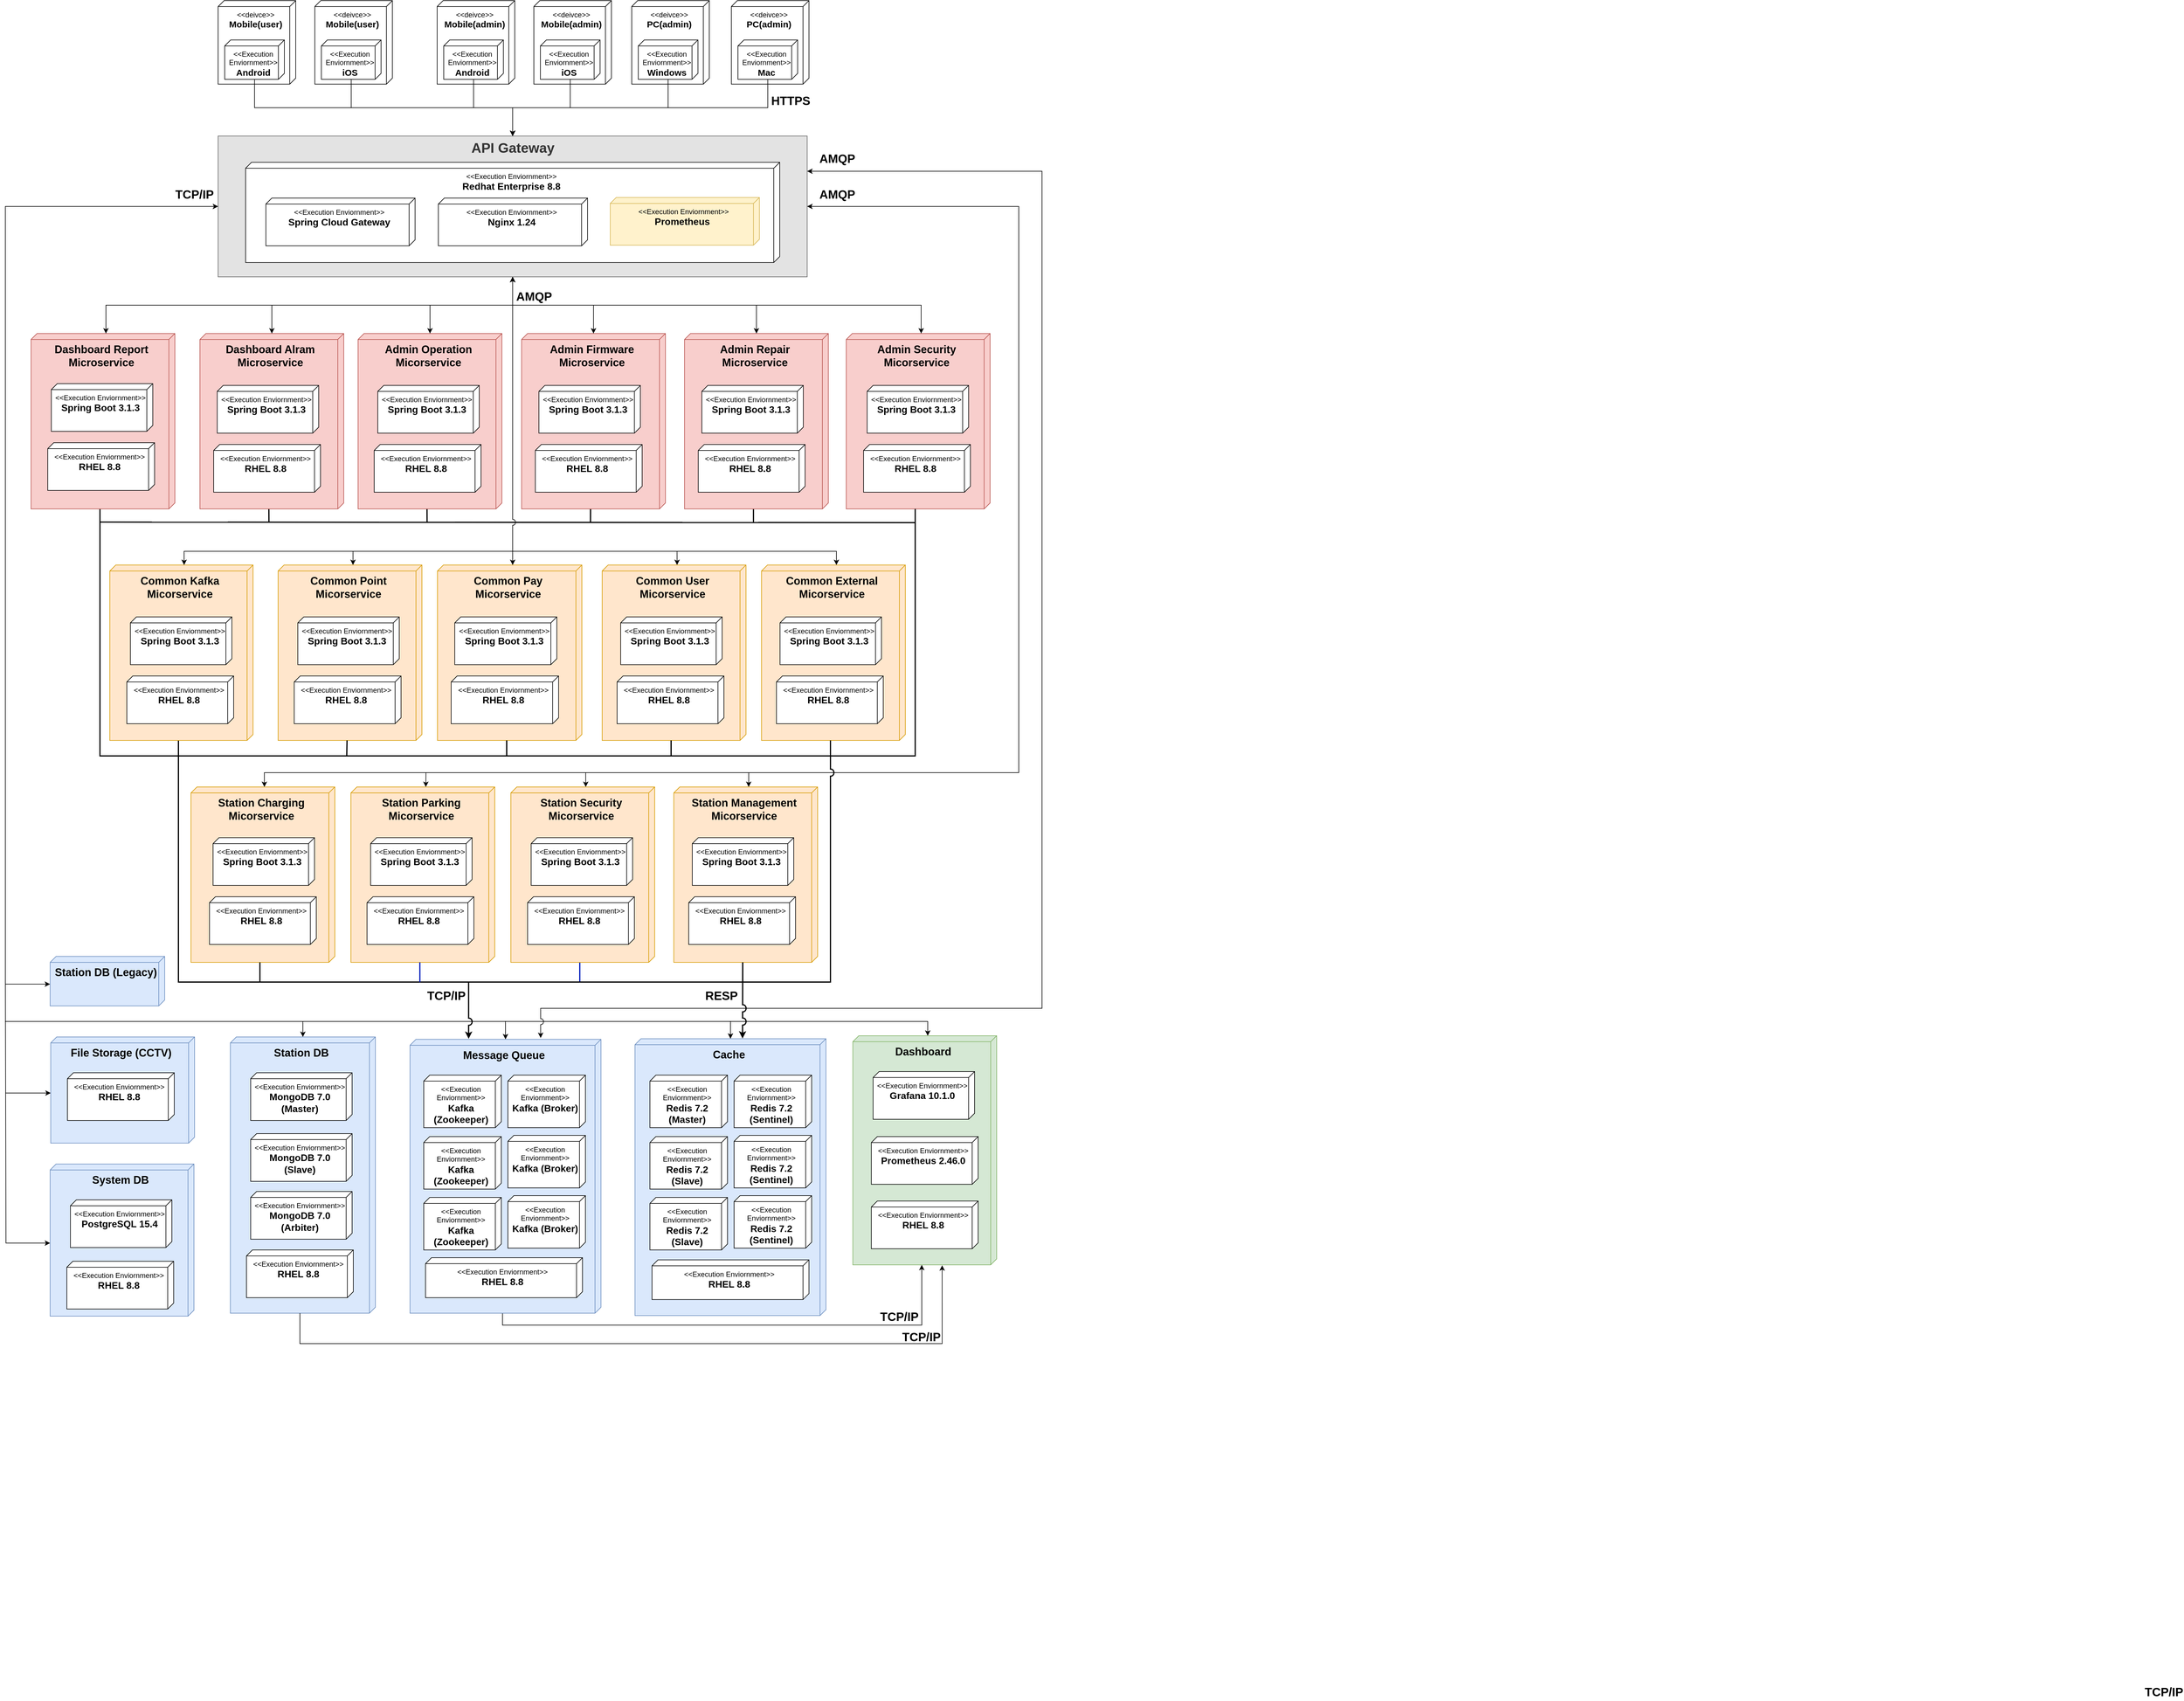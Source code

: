 <mxfile version="21.7.2" type="github">
  <diagram name="페이지-1" id="6E4bIvit00ZMu92hwYLB">
    <mxGraphModel dx="2396" dy="1588" grid="0" gridSize="10" guides="1" tooltips="1" connect="1" arrows="1" fold="1" page="0" pageScale="1" pageWidth="827" pageHeight="1169" math="0" shadow="0">
      <root>
        <mxCell id="0" />
        <mxCell id="1" parent="0" />
        <mxCell id="w2hRqnCiMc417Igxeu0o-221" value="&lt;span style=&quot;font-weight: normal;&quot;&gt;&amp;lt;&amp;lt;deivce&amp;gt;&amp;gt;&lt;/span&gt;&lt;br&gt;&lt;font style=&quot;font-size: 15px;&quot;&gt;Mobile(user)&lt;/font&gt;" style="verticalAlign=top;align=center;shape=cube;size=10;direction=south;fontStyle=1;html=1;boundedLbl=1;spacingLeft=5;whiteSpace=wrap;" parent="1" vertex="1">
          <mxGeometry x="1888.5" y="478" width="130" height="140" as="geometry" />
        </mxCell>
        <mxCell id="w2hRqnCiMc417Igxeu0o-222" value="&amp;lt;&amp;lt;Execution Enviornment&amp;gt;&amp;gt;&lt;br&gt;&lt;b&gt;&lt;font style=&quot;font-size: 15px;&quot;&gt;Android&lt;/font&gt;&lt;/b&gt;" style="verticalAlign=top;align=center;shape=cube;size=10;direction=south;html=1;boundedLbl=1;spacingLeft=5;whiteSpace=wrap;" parent="w2hRqnCiMc417Igxeu0o-221" vertex="1">
          <mxGeometry width="100" height="66" relative="1" as="geometry">
            <mxPoint x="11" y="66" as="offset" />
          </mxGeometry>
        </mxCell>
        <mxCell id="w2hRqnCiMc417Igxeu0o-224" value="&lt;span style=&quot;font-weight: normal;&quot;&gt;&amp;lt;&amp;lt;deivce&amp;gt;&amp;gt;&lt;/span&gt;&lt;br&gt;&lt;font style=&quot;font-size: 15px;&quot;&gt;Mobile(user)&lt;/font&gt;" style="verticalAlign=top;align=center;shape=cube;size=10;direction=south;fontStyle=1;html=1;boundedLbl=1;spacingLeft=5;whiteSpace=wrap;" parent="1" vertex="1">
          <mxGeometry x="2050.5" y="478" width="130" height="140" as="geometry" />
        </mxCell>
        <mxCell id="w2hRqnCiMc417Igxeu0o-225" value="&amp;lt;&amp;lt;Execution Enviornment&amp;gt;&amp;gt;&lt;br&gt;&lt;b&gt;&lt;font style=&quot;font-size: 15px;&quot;&gt;iOS&lt;/font&gt;&lt;/b&gt;" style="verticalAlign=top;align=center;shape=cube;size=10;direction=south;html=1;boundedLbl=1;spacingLeft=5;whiteSpace=wrap;" parent="w2hRqnCiMc417Igxeu0o-224" vertex="1">
          <mxGeometry width="100" height="66" relative="1" as="geometry">
            <mxPoint x="11" y="66" as="offset" />
          </mxGeometry>
        </mxCell>
        <mxCell id="w2hRqnCiMc417Igxeu0o-231" value="&lt;span style=&quot;font-weight: normal;&quot;&gt;&amp;lt;&amp;lt;deivce&amp;gt;&amp;gt;&lt;/span&gt;&lt;br&gt;&lt;font style=&quot;font-size: 15px;&quot;&gt;Mobile(admin)&lt;/font&gt;" style="verticalAlign=top;align=center;shape=cube;size=10;direction=south;fontStyle=1;html=1;boundedLbl=1;spacingLeft=5;whiteSpace=wrap;" parent="1" vertex="1">
          <mxGeometry x="2255.5" y="478" width="130" height="140" as="geometry" />
        </mxCell>
        <mxCell id="w2hRqnCiMc417Igxeu0o-232" value="&amp;lt;&amp;lt;Execution Enviornment&amp;gt;&amp;gt;&lt;br&gt;&lt;b&gt;&lt;font style=&quot;font-size: 15px;&quot;&gt;Android&lt;/font&gt;&lt;/b&gt;" style="verticalAlign=top;align=center;shape=cube;size=10;direction=south;html=1;boundedLbl=1;spacingLeft=5;whiteSpace=wrap;" parent="w2hRqnCiMc417Igxeu0o-231" vertex="1">
          <mxGeometry width="100" height="66" relative="1" as="geometry">
            <mxPoint x="11" y="66" as="offset" />
          </mxGeometry>
        </mxCell>
        <mxCell id="w2hRqnCiMc417Igxeu0o-233" value="&lt;span style=&quot;font-weight: normal;&quot;&gt;&amp;lt;&amp;lt;deivce&amp;gt;&amp;gt;&lt;/span&gt;&lt;br&gt;&lt;font style=&quot;font-size: 15px;&quot;&gt;Mobile(admin)&lt;/font&gt;" style="verticalAlign=top;align=center;shape=cube;size=10;direction=south;fontStyle=1;html=1;boundedLbl=1;spacingLeft=5;whiteSpace=wrap;" parent="1" vertex="1">
          <mxGeometry x="2417.5" y="478" width="130" height="140" as="geometry" />
        </mxCell>
        <mxCell id="w2hRqnCiMc417Igxeu0o-234" value="&amp;lt;&amp;lt;Execution Enviornment&amp;gt;&amp;gt;&lt;br&gt;&lt;b&gt;&lt;font style=&quot;font-size: 15px;&quot;&gt;iOS&lt;/font&gt;&lt;/b&gt;" style="verticalAlign=top;align=center;shape=cube;size=10;direction=south;html=1;boundedLbl=1;spacingLeft=5;whiteSpace=wrap;" parent="w2hRqnCiMc417Igxeu0o-233" vertex="1">
          <mxGeometry width="100" height="66" relative="1" as="geometry">
            <mxPoint x="11" y="66" as="offset" />
          </mxGeometry>
        </mxCell>
        <mxCell id="w2hRqnCiMc417Igxeu0o-235" value="&lt;span style=&quot;font-weight: normal;&quot;&gt;&amp;lt;&amp;lt;deivce&amp;gt;&amp;gt;&lt;/span&gt;&lt;br&gt;&lt;font style=&quot;font-size: 15px;&quot;&gt;PC(admin)&lt;/font&gt;" style="verticalAlign=top;align=center;shape=cube;size=10;direction=south;fontStyle=1;html=1;boundedLbl=1;spacingLeft=5;whiteSpace=wrap;" parent="1" vertex="1">
          <mxGeometry x="2581.5" y="478" width="130" height="140" as="geometry" />
        </mxCell>
        <mxCell id="w2hRqnCiMc417Igxeu0o-236" value="&amp;lt;&amp;lt;Execution Enviornment&amp;gt;&amp;gt;&lt;br&gt;&lt;b&gt;&lt;font style=&quot;font-size: 15px;&quot;&gt;Windows&lt;/font&gt;&lt;/b&gt;" style="verticalAlign=top;align=center;shape=cube;size=10;direction=south;html=1;boundedLbl=1;spacingLeft=5;whiteSpace=wrap;" parent="w2hRqnCiMc417Igxeu0o-235" vertex="1">
          <mxGeometry width="100" height="66" relative="1" as="geometry">
            <mxPoint x="11" y="66" as="offset" />
          </mxGeometry>
        </mxCell>
        <mxCell id="w2hRqnCiMc417Igxeu0o-237" value="&lt;span style=&quot;font-weight: normal;&quot;&gt;&amp;lt;&amp;lt;deivce&amp;gt;&amp;gt;&lt;/span&gt;&lt;br&gt;&lt;font style=&quot;font-size: 15px;&quot;&gt;PC(admin)&lt;/font&gt;" style="verticalAlign=top;align=center;shape=cube;size=10;direction=south;fontStyle=1;html=1;boundedLbl=1;spacingLeft=5;whiteSpace=wrap;" parent="1" vertex="1">
          <mxGeometry x="2748.5" y="478" width="130" height="140" as="geometry" />
        </mxCell>
        <mxCell id="w2hRqnCiMc417Igxeu0o-238" value="&amp;lt;&amp;lt;Execution Enviornment&amp;gt;&amp;gt;&lt;br&gt;&lt;b&gt;&lt;font style=&quot;font-size: 15px;&quot;&gt;Mac&lt;/font&gt;&lt;/b&gt;" style="verticalAlign=top;align=center;shape=cube;size=10;direction=south;html=1;boundedLbl=1;spacingLeft=5;whiteSpace=wrap;" parent="w2hRqnCiMc417Igxeu0o-237" vertex="1">
          <mxGeometry width="100" height="66" relative="1" as="geometry">
            <mxPoint x="11" y="66" as="offset" />
          </mxGeometry>
        </mxCell>
        <mxCell id="w2hRqnCiMc417Igxeu0o-240" value="&lt;font style=&quot;font-size: 23px;&quot;&gt;API Gateway&lt;/font&gt;" style="rounded=0;whiteSpace=wrap;html=1;hachureGap=4;fontFamily=Helvetica;fontSize=23;labelBackgroundColor=none;fillColor=#E3E3E3;verticalAlign=top;fontStyle=1;strokeColor=#666666;fontColor=#333333;" parent="1" vertex="1">
          <mxGeometry x="1888.5" y="705" width="987" height="236" as="geometry" />
        </mxCell>
        <mxCell id="w2hRqnCiMc417Igxeu0o-241" style="edgeStyle=orthogonalEdgeStyle;rounded=0;orthogonalLoop=1;jettySize=auto;html=1;" parent="1" source="w2hRqnCiMc417Igxeu0o-222" target="w2hRqnCiMc417Igxeu0o-240" edge="1">
          <mxGeometry relative="1" as="geometry" />
        </mxCell>
        <mxCell id="w2hRqnCiMc417Igxeu0o-242" style="edgeStyle=orthogonalEdgeStyle;rounded=0;orthogonalLoop=1;jettySize=auto;html=1;" parent="1" source="w2hRqnCiMc417Igxeu0o-225" target="w2hRqnCiMc417Igxeu0o-240" edge="1">
          <mxGeometry relative="1" as="geometry" />
        </mxCell>
        <mxCell id="w2hRqnCiMc417Igxeu0o-243" style="edgeStyle=orthogonalEdgeStyle;rounded=0;orthogonalLoop=1;jettySize=auto;html=1;" parent="1" source="w2hRqnCiMc417Igxeu0o-232" target="w2hRqnCiMc417Igxeu0o-240" edge="1">
          <mxGeometry relative="1" as="geometry" />
        </mxCell>
        <mxCell id="w2hRqnCiMc417Igxeu0o-244" style="edgeStyle=orthogonalEdgeStyle;rounded=0;orthogonalLoop=1;jettySize=auto;html=1;" parent="1" source="w2hRqnCiMc417Igxeu0o-234" target="w2hRqnCiMc417Igxeu0o-240" edge="1">
          <mxGeometry relative="1" as="geometry" />
        </mxCell>
        <mxCell id="w2hRqnCiMc417Igxeu0o-245" style="edgeStyle=orthogonalEdgeStyle;rounded=0;orthogonalLoop=1;jettySize=auto;html=1;" parent="1" source="w2hRqnCiMc417Igxeu0o-236" target="w2hRqnCiMc417Igxeu0o-240" edge="1">
          <mxGeometry relative="1" as="geometry" />
        </mxCell>
        <mxCell id="w2hRqnCiMc417Igxeu0o-246" style="edgeStyle=orthogonalEdgeStyle;rounded=0;orthogonalLoop=1;jettySize=auto;html=1;" parent="1" source="w2hRqnCiMc417Igxeu0o-238" target="w2hRqnCiMc417Igxeu0o-240" edge="1">
          <mxGeometry relative="1" as="geometry" />
        </mxCell>
        <mxCell id="w2hRqnCiMc417Igxeu0o-247" value="HTTPS" style="text;strokeColor=none;align=center;fillColor=none;html=1;verticalAlign=middle;whiteSpace=wrap;rounded=0;fontStyle=1;fontSize=20;" parent="1" vertex="1">
          <mxGeometry x="2817.503" y="629.998" width="60" height="30" as="geometry" />
        </mxCell>
        <mxCell id="w2hRqnCiMc417Igxeu0o-249" value="&lt;span style=&quot;font-weight: normal;&quot;&gt;&amp;lt;&amp;lt;Execution Enviornment&amp;gt;&amp;gt;&lt;/span&gt;&lt;br&gt;&lt;font style=&quot;font-size: 16px;&quot;&gt;Redhat Enterprise 8.8&lt;/font&gt;" style="verticalAlign=top;align=center;shape=cube;size=10;direction=south;fontStyle=1;html=1;boundedLbl=1;spacingLeft=5;whiteSpace=wrap;" parent="1" vertex="1">
          <mxGeometry x="1934.5" y="749" width="895" height="168" as="geometry" />
        </mxCell>
        <mxCell id="w2hRqnCiMc417Igxeu0o-250" value="&amp;lt;&amp;lt;Execution Enviornment&amp;gt;&amp;gt;&lt;br&gt;&lt;b&gt;&lt;font style=&quot;font-size: 16px;&quot;&gt;Spring Cloud Gateway&lt;/font&gt;&lt;/b&gt;" style="verticalAlign=top;align=center;shape=cube;size=10;direction=south;html=1;boundedLbl=1;spacingLeft=5;whiteSpace=wrap;" parent="w2hRqnCiMc417Igxeu0o-249" vertex="1">
          <mxGeometry width="250" height="80" relative="1" as="geometry">
            <mxPoint x="34" y="60" as="offset" />
          </mxGeometry>
        </mxCell>
        <mxCell id="w2hRqnCiMc417Igxeu0o-257" value="&amp;lt;&amp;lt;Execution Enviornment&amp;gt;&amp;gt;&lt;br&gt;&lt;b&gt;&lt;font style=&quot;font-size: 16px;&quot;&gt;Prometheus&amp;nbsp;&lt;/font&gt;&lt;/b&gt;" style="verticalAlign=top;align=center;shape=cube;size=10;direction=south;html=1;boundedLbl=1;spacingLeft=5;whiteSpace=wrap;fillColor=#fff2cc;strokeColor=#d6b656;" parent="w2hRqnCiMc417Igxeu0o-249" vertex="1">
          <mxGeometry width="250" height="80" relative="1" as="geometry">
            <mxPoint x="611" y="59" as="offset" />
          </mxGeometry>
        </mxCell>
        <mxCell id="w2hRqnCiMc417Igxeu0o-258" value="&amp;lt;&amp;lt;Execution Enviornment&amp;gt;&amp;gt;&lt;br&gt;&lt;b&gt;&lt;font style=&quot;font-size: 16px;&quot;&gt;Nginx 1.24&lt;/font&gt;&lt;/b&gt;" style="verticalAlign=top;align=center;shape=cube;size=10;direction=south;html=1;boundedLbl=1;spacingLeft=5;whiteSpace=wrap;" parent="w2hRqnCiMc417Igxeu0o-249" vertex="1">
          <mxGeometry width="250" height="80" relative="1" as="geometry">
            <mxPoint x="323" y="60" as="offset" />
          </mxGeometry>
        </mxCell>
        <mxCell id="v2qnzaifsj2D7thN4f6Z-77" style="edgeStyle=orthogonalEdgeStyle;shape=connector;rounded=0;jumpStyle=arc;jumpSize=10;orthogonalLoop=1;jettySize=auto;html=1;exitX=0;exitY=0;exitDx=294;exitDy=125.5;exitPerimeter=0;labelBackgroundColor=default;fontFamily=Helvetica;fontSize=11;fontColor=default;startArrow=none;startFill=0;endArrow=none;endFill=0;strokeWidth=2;" edge="1" parent="1" source="w2hRqnCiMc417Igxeu0o-260">
          <mxGeometry relative="1" as="geometry">
            <mxPoint x="1822" y="1744" as="targetPoint" />
            <Array as="points">
              <mxPoint x="1691" y="1744" />
            </Array>
          </mxGeometry>
        </mxCell>
        <mxCell id="w2hRqnCiMc417Igxeu0o-260" value="Dashboard Report&lt;br style=&quot;font-size: 18px;&quot;&gt;Microservice" style="verticalAlign=top;align=center;shape=cube;size=10;direction=south;fontStyle=1;html=1;boundedLbl=1;spacingLeft=5;whiteSpace=wrap;fontSize=18;fillColor=#f8cecc;strokeColor=#b85450;" parent="1" vertex="1">
          <mxGeometry x="1575" y="1036" width="241" height="294" as="geometry" />
        </mxCell>
        <mxCell id="w2hRqnCiMc417Igxeu0o-261" value="&amp;lt;&amp;lt;Execution Enviornment&amp;gt;&amp;gt;&lt;br&gt;&lt;b&gt;&lt;font style=&quot;font-size: 16px;&quot;&gt;Spring Boot 3.1.3&lt;/font&gt;&lt;/b&gt;" style="verticalAlign=top;align=center;shape=cube;size=10;direction=south;html=1;boundedLbl=1;spacingLeft=5;whiteSpace=wrap;" parent="w2hRqnCiMc417Igxeu0o-260" vertex="1">
          <mxGeometry width="170" height="80" relative="1" as="geometry">
            <mxPoint x="34" y="84" as="offset" />
          </mxGeometry>
        </mxCell>
        <mxCell id="w2hRqnCiMc417Igxeu0o-263" value="&amp;lt;&amp;lt;Execution Enviornment&amp;gt;&amp;gt;&lt;br&gt;&lt;b&gt;&lt;font style=&quot;font-size: 16px;&quot;&gt;RHEL 8.8&lt;/font&gt;&lt;/b&gt;" style="verticalAlign=top;align=center;shape=cube;size=10;direction=south;html=1;boundedLbl=1;spacingLeft=5;whiteSpace=wrap;" parent="w2hRqnCiMc417Igxeu0o-260" vertex="1">
          <mxGeometry width="179" height="80" relative="1" as="geometry">
            <mxPoint x="28" y="183" as="offset" />
          </mxGeometry>
        </mxCell>
        <mxCell id="v2qnzaifsj2D7thN4f6Z-81" style="edgeStyle=orthogonalEdgeStyle;shape=connector;rounded=0;jumpStyle=arc;jumpSize=10;orthogonalLoop=1;jettySize=auto;html=1;exitX=0;exitY=0;exitDx=294;exitDy=125.5;exitPerimeter=0;labelBackgroundColor=default;fontFamily=Helvetica;fontSize=11;fontColor=default;startArrow=none;startFill=0;endArrow=none;endFill=0;strokeWidth=2;" edge="1" parent="1" source="w2hRqnCiMc417Igxeu0o-264">
          <mxGeometry relative="1" as="geometry">
            <mxPoint x="1973.625" y="1352.209" as="targetPoint" />
          </mxGeometry>
        </mxCell>
        <mxCell id="w2hRqnCiMc417Igxeu0o-264" value="Dashboard Alram&lt;br style=&quot;font-size: 18px;&quot;&gt;Microservice" style="verticalAlign=top;align=center;shape=cube;size=10;direction=south;fontStyle=1;html=1;boundedLbl=1;spacingLeft=5;whiteSpace=wrap;fontSize=18;fillColor=#f8cecc;strokeColor=#b85450;" parent="1" vertex="1">
          <mxGeometry x="1858" y="1036" width="241" height="294" as="geometry" />
        </mxCell>
        <mxCell id="v2qnzaifsj2D7thN4f6Z-83" style="edgeStyle=orthogonalEdgeStyle;shape=connector;rounded=0;jumpStyle=arc;jumpSize=10;orthogonalLoop=1;jettySize=auto;html=1;exitX=0;exitY=0;exitDx=294;exitDy=125.5;exitPerimeter=0;labelBackgroundColor=default;fontFamily=Helvetica;fontSize=11;fontColor=default;startArrow=none;startFill=0;endArrow=none;endFill=0;strokeWidth=2;" edge="1" parent="1" source="w2hRqnCiMc417Igxeu0o-270">
          <mxGeometry relative="1" as="geometry">
            <mxPoint x="2512.375" y="1352.209" as="targetPoint" />
          </mxGeometry>
        </mxCell>
        <mxCell id="w2hRqnCiMc417Igxeu0o-270" value="Admin Firmware&lt;br style=&quot;font-size: 18px;&quot;&gt;Microservice" style="verticalAlign=top;align=center;shape=cube;size=10;direction=south;fontStyle=1;html=1;boundedLbl=1;spacingLeft=5;whiteSpace=wrap;fontSize=18;fillColor=#f8cecc;strokeColor=#b85450;container=0;" parent="1" vertex="1">
          <mxGeometry x="2397" y="1036" width="241" height="294" as="geometry" />
        </mxCell>
        <mxCell id="v2qnzaifsj2D7thN4f6Z-84" style="edgeStyle=orthogonalEdgeStyle;shape=connector;rounded=0;jumpStyle=arc;jumpSize=10;orthogonalLoop=1;jettySize=auto;html=1;exitX=0;exitY=0;exitDx=294;exitDy=125.5;exitPerimeter=0;labelBackgroundColor=default;fontFamily=Helvetica;fontSize=11;fontColor=default;startArrow=none;startFill=0;endArrow=none;endFill=0;strokeWidth=2;" edge="1" parent="1" source="w2hRqnCiMc417Igxeu0o-273">
          <mxGeometry relative="1" as="geometry">
            <mxPoint x="2785.5" y="1353.061" as="targetPoint" />
          </mxGeometry>
        </mxCell>
        <mxCell id="w2hRqnCiMc417Igxeu0o-273" value="Admin Repair&lt;br style=&quot;font-size: 18px;&quot;&gt;Microservice" style="verticalAlign=top;align=center;shape=cube;size=10;direction=south;fontStyle=1;html=1;boundedLbl=1;spacingLeft=5;whiteSpace=wrap;fontSize=18;fillColor=#f8cecc;strokeColor=#b85450;container=0;" parent="1" vertex="1">
          <mxGeometry x="2670" y="1036" width="241" height="294" as="geometry" />
        </mxCell>
        <mxCell id="w2hRqnCiMc417Igxeu0o-276" value="Admin Security&lt;br style=&quot;font-size: 18px;&quot;&gt;Micorservice" style="verticalAlign=top;align=center;shape=cube;size=10;direction=south;fontStyle=1;html=1;boundedLbl=1;spacingLeft=5;whiteSpace=wrap;fontSize=18;fillColor=#f8cecc;strokeColor=#b85450;container=0;" parent="1" vertex="1">
          <mxGeometry x="2941" y="1036" width="241" height="294" as="geometry" />
        </mxCell>
        <mxCell id="v2qnzaifsj2D7thN4f6Z-70" style="edgeStyle=orthogonalEdgeStyle;shape=connector;rounded=0;jumpStyle=arc;jumpSize=10;orthogonalLoop=1;jettySize=auto;html=1;exitX=0;exitY=0;exitDx=294;exitDy=125.0;exitPerimeter=0;labelBackgroundColor=default;fontFamily=Helvetica;fontSize=11;fontColor=default;startArrow=none;startFill=0;endArrow=none;endFill=0;strokeWidth=2;" edge="1" parent="1" source="w2hRqnCiMc417Igxeu0o-279">
          <mxGeometry relative="1" as="geometry">
            <mxPoint x="1822" y="1744" as="targetPoint" />
          </mxGeometry>
        </mxCell>
        <mxCell id="w2hRqnCiMc417Igxeu0o-279" value="Common Kafka&lt;br style=&quot;font-size: 18px;&quot;&gt;Micorservice" style="verticalAlign=top;align=center;shape=cube;size=10;direction=south;fontStyle=1;html=1;boundedLbl=1;spacingLeft=5;whiteSpace=wrap;fontSize=18;fillColor=#ffe6cc;strokeColor=#d79b00;container=0;" parent="1" vertex="1">
          <mxGeometry x="1707" y="1424" width="240" height="294" as="geometry" />
        </mxCell>
        <mxCell id="v2qnzaifsj2D7thN4f6Z-49" style="edgeStyle=orthogonalEdgeStyle;rounded=0;orthogonalLoop=1;jettySize=auto;html=1;exitX=0;exitY=0;exitDx=0;exitDy=115.5;exitPerimeter=0;endArrow=none;endFill=0;startArrow=classic;startFill=1;" edge="1" parent="1" source="w2hRqnCiMc417Igxeu0o-282">
          <mxGeometry relative="1" as="geometry">
            <mxPoint x="2114.516" y="1401.077" as="targetPoint" />
          </mxGeometry>
        </mxCell>
        <mxCell id="w2hRqnCiMc417Igxeu0o-282" value="Common Point&lt;br style=&quot;font-size: 18px;&quot;&gt;Micorservice" style="verticalAlign=top;align=center;shape=cube;size=10;direction=south;fontStyle=1;html=1;boundedLbl=1;spacingLeft=5;whiteSpace=wrap;fontSize=18;fillColor=#ffe6cc;strokeColor=#d79b00;container=0;" parent="1" vertex="1">
          <mxGeometry x="1989" y="1424" width="241" height="294" as="geometry" />
        </mxCell>
        <mxCell id="w2hRqnCiMc417Igxeu0o-297" value="Common Pay&lt;br style=&quot;font-size: 18px;&quot;&gt;Micorservice" style="verticalAlign=top;align=center;shape=cube;size=10;direction=south;fontStyle=1;html=1;boundedLbl=1;spacingLeft=5;whiteSpace=wrap;fontSize=18;fillColor=#ffe6cc;strokeColor=#d79b00;container=0;" parent="1" vertex="1">
          <mxGeometry x="2256" y="1424" width="242" height="294" as="geometry" />
        </mxCell>
        <mxCell id="v2qnzaifsj2D7thN4f6Z-51" style="edgeStyle=orthogonalEdgeStyle;shape=connector;rounded=0;orthogonalLoop=1;jettySize=auto;html=1;exitX=0;exitY=0;exitDx=0;exitDy=115.5;exitPerimeter=0;labelBackgroundColor=default;strokeColor=default;fontFamily=Helvetica;fontSize=11;fontColor=default;startArrow=classic;startFill=1;endArrow=none;endFill=0;" edge="1" parent="1" source="w2hRqnCiMc417Igxeu0o-300">
          <mxGeometry relative="1" as="geometry">
            <mxPoint x="2657.481" y="1400.522" as="targetPoint" />
          </mxGeometry>
        </mxCell>
        <mxCell id="w2hRqnCiMc417Igxeu0o-300" value="Common User&lt;br style=&quot;font-size: 18px;&quot;&gt;Micorservice" style="verticalAlign=top;align=center;shape=cube;size=10;direction=south;fontStyle=1;html=1;boundedLbl=1;spacingLeft=5;whiteSpace=wrap;fontSize=18;fillColor=#ffe6cc;strokeColor=#d79b00;container=0;" parent="1" vertex="1">
          <mxGeometry x="2532" y="1424" width="241" height="294" as="geometry" />
        </mxCell>
        <mxCell id="w2hRqnCiMc417Igxeu0o-303" value="Common External&lt;br style=&quot;font-size: 18px;&quot;&gt;Micorservice" style="verticalAlign=top;align=center;shape=cube;size=10;direction=south;fontStyle=1;html=1;boundedLbl=1;spacingLeft=5;whiteSpace=wrap;fontSize=18;fillColor=#ffe6cc;strokeColor=#d79b00;container=0;" parent="1" vertex="1">
          <mxGeometry x="2799" y="1424" width="241" height="294" as="geometry" />
        </mxCell>
        <mxCell id="w2hRqnCiMc417Igxeu0o-397" style="edgeStyle=orthogonalEdgeStyle;rounded=0;orthogonalLoop=1;jettySize=auto;html=1;entryX=1;entryY=0.5;entryDx=0;entryDy=0;startArrow=classic;startFill=1;" parent="1" source="w2hRqnCiMc417Igxeu0o-306" target="w2hRqnCiMc417Igxeu0o-240" edge="1">
          <mxGeometry relative="1" as="geometry">
            <Array as="points">
              <mxPoint x="1966" y="1772" />
              <mxPoint x="3230" y="1772" />
              <mxPoint x="3230" y="823" />
            </Array>
          </mxGeometry>
        </mxCell>
        <mxCell id="w2hRqnCiMc417Igxeu0o-306" value="Station Charging&lt;br style=&quot;font-size: 18px;&quot;&gt;Micorservice" style="verticalAlign=top;align=center;shape=cube;size=10;direction=south;fontStyle=1;html=1;boundedLbl=1;spacingLeft=5;whiteSpace=wrap;fontSize=18;fillColor=#ffe6cc;strokeColor=#d79b00;container=0;" parent="1" vertex="1">
          <mxGeometry x="1843" y="1796" width="241" height="294" as="geometry" />
        </mxCell>
        <mxCell id="v2qnzaifsj2D7thN4f6Z-57" style="edgeStyle=orthogonalEdgeStyle;shape=connector;rounded=0;orthogonalLoop=1;jettySize=auto;html=1;exitX=0;exitY=0;exitDx=0;exitDy=115.5;exitPerimeter=0;labelBackgroundColor=default;strokeColor=default;fontFamily=Helvetica;fontSize=11;fontColor=default;startArrow=classic;startFill=1;endArrow=none;endFill=0;" edge="1" parent="1" source="w2hRqnCiMc417Igxeu0o-310">
          <mxGeometry relative="1" as="geometry">
            <mxPoint x="2236.702" y="1771.558" as="targetPoint" />
          </mxGeometry>
        </mxCell>
        <mxCell id="w2hRqnCiMc417Igxeu0o-310" value="Station Parking&lt;br style=&quot;font-size: 18px;&quot;&gt;Micorservice" style="verticalAlign=top;align=center;shape=cube;size=10;direction=south;fontStyle=1;html=1;boundedLbl=1;spacingLeft=5;whiteSpace=wrap;fontSize=18;fillColor=#ffe6cc;strokeColor=#d79b00;container=0;" parent="1" vertex="1">
          <mxGeometry x="2111" y="1796" width="241" height="294" as="geometry" />
        </mxCell>
        <mxCell id="v2qnzaifsj2D7thN4f6Z-56" style="edgeStyle=orthogonalEdgeStyle;shape=connector;rounded=0;orthogonalLoop=1;jettySize=auto;html=1;exitX=0;exitY=0;exitDx=0;exitDy=115.5;exitPerimeter=0;labelBackgroundColor=default;strokeColor=default;fontFamily=Helvetica;fontSize=11;fontColor=default;startArrow=classic;startFill=1;endArrow=none;endFill=0;" edge="1" parent="1" source="w2hRqnCiMc417Igxeu0o-313">
          <mxGeometry relative="1" as="geometry">
            <mxPoint x="2504.362" y="1771.945" as="targetPoint" />
          </mxGeometry>
        </mxCell>
        <mxCell id="v2qnzaifsj2D7thN4f6Z-67" style="edgeStyle=orthogonalEdgeStyle;shape=connector;rounded=0;orthogonalLoop=1;jettySize=auto;html=1;exitX=0;exitY=0;exitDx=294;exitDy=125.5;exitPerimeter=0;labelBackgroundColor=default;strokeColor=#001DBC;fontFamily=Helvetica;fontSize=11;fontColor=default;startArrow=none;startFill=0;endArrow=none;endFill=0;strokeWidth=2;fillColor=#0050ef;" edge="1" parent="1" source="w2hRqnCiMc417Igxeu0o-313">
          <mxGeometry relative="1" as="geometry">
            <mxPoint x="2494.492" y="2122.948" as="targetPoint" />
          </mxGeometry>
        </mxCell>
        <mxCell id="w2hRqnCiMc417Igxeu0o-313" value="Station Security&lt;br style=&quot;font-size: 18px;&quot;&gt;Micorservice" style="verticalAlign=top;align=center;shape=cube;size=10;direction=south;fontStyle=1;html=1;boundedLbl=1;spacingLeft=5;whiteSpace=wrap;fontSize=18;fillColor=#ffe6cc;strokeColor=#d79b00;container=0;" parent="1" vertex="1">
          <mxGeometry x="2379" y="1796" width="241" height="294" as="geometry" />
        </mxCell>
        <mxCell id="v2qnzaifsj2D7thN4f6Z-55" style="edgeStyle=orthogonalEdgeStyle;shape=connector;rounded=0;orthogonalLoop=1;jettySize=auto;html=1;exitX=0;exitY=0;exitDx=0;exitDy=115.5;exitPerimeter=0;labelBackgroundColor=default;strokeColor=default;fontFamily=Helvetica;fontSize=11;fontColor=default;startArrow=classic;startFill=1;endArrow=none;endFill=0;" edge="1" parent="1" source="w2hRqnCiMc417Igxeu0o-316">
          <mxGeometry relative="1" as="geometry">
            <mxPoint x="2777.553" y="1771.558" as="targetPoint" />
          </mxGeometry>
        </mxCell>
        <mxCell id="w2hRqnCiMc417Igxeu0o-316" value="Station Management&lt;br style=&quot;font-size: 18px;&quot;&gt;Micorservice" style="verticalAlign=top;align=center;shape=cube;size=10;direction=south;fontStyle=1;html=1;boundedLbl=1;spacingLeft=5;whiteSpace=wrap;fontSize=18;fillColor=#ffe6cc;strokeColor=#d79b00;container=0;" parent="1" vertex="1">
          <mxGeometry x="2652" y="1796" width="241" height="294" as="geometry" />
        </mxCell>
        <mxCell id="w2hRqnCiMc417Igxeu0o-412" style="edgeStyle=orthogonalEdgeStyle;shape=connector;rounded=0;orthogonalLoop=1;jettySize=auto;html=1;labelBackgroundColor=default;strokeColor=default;fontFamily=Helvetica;fontSize=11;fontColor=default;endArrow=none;endFill=0;startArrow=classic;startFill=1;" parent="1" source="w2hRqnCiMc417Igxeu0o-319" edge="1">
          <mxGeometry relative="1" as="geometry">
            <mxPoint x="2747" y="2188.426" as="targetPoint" />
          </mxGeometry>
        </mxCell>
        <mxCell id="w2hRqnCiMc417Igxeu0o-319" value="Cache" style="verticalAlign=top;align=center;shape=cube;size=10;direction=south;fontStyle=1;html=1;boundedLbl=1;spacingLeft=5;whiteSpace=wrap;fontSize=18;fillColor=#dae8fc;strokeColor=#6c8ebf;" parent="1" vertex="1">
          <mxGeometry x="2587" y="2218" width="320" height="464" as="geometry" />
        </mxCell>
        <mxCell id="v2qnzaifsj2D7thN4f6Z-42" value="&amp;lt;&amp;lt;Execution Enviornment&amp;gt;&amp;gt;&lt;br&gt;&lt;b&gt;&lt;font style=&quot;font-size: 16px;&quot;&gt;RHEL 8.8&lt;/font&gt;&lt;/b&gt;" style="verticalAlign=top;align=center;shape=cube;size=10;direction=south;html=1;boundedLbl=1;spacingLeft=5;whiteSpace=wrap;" vertex="1" parent="w2hRqnCiMc417Igxeu0o-319">
          <mxGeometry x="28.5" y="370.604" width="263" height="66.57" as="geometry" />
        </mxCell>
        <mxCell id="v2qnzaifsj2D7thN4f6Z-43" value="&amp;lt;&amp;lt;Execution Enviornment&amp;gt;&amp;gt;&lt;br&gt;&lt;b style=&quot;border-color: var(--border-color);&quot;&gt;&lt;font style=&quot;border-color: var(--border-color); font-size: 16px;&quot;&gt;Redis 7.2 (Sentinel)&lt;/font&gt;&lt;/b&gt;" style="verticalAlign=top;align=center;shape=cube;size=10;direction=south;html=1;boundedLbl=1;spacingLeft=5;whiteSpace=wrap;" vertex="1" parent="w2hRqnCiMc417Igxeu0o-319">
          <mxGeometry width="130" height="88" relative="1" as="geometry">
            <mxPoint x="166" y="263" as="offset" />
          </mxGeometry>
        </mxCell>
        <mxCell id="v2qnzaifsj2D7thN4f6Z-44" value="&amp;lt;&amp;lt;Execution Enviornment&amp;gt;&amp;gt;&lt;br&gt;&lt;b style=&quot;border-color: var(--border-color);&quot;&gt;&lt;font style=&quot;border-color: var(--border-color); font-size: 16px;&quot;&gt;Redis 7.2 (Slave)&lt;/font&gt;&lt;/b&gt;" style="verticalAlign=top;align=center;shape=cube;size=10;direction=south;html=1;boundedLbl=1;spacingLeft=5;whiteSpace=wrap;" vertex="1" parent="w2hRqnCiMc417Igxeu0o-319">
          <mxGeometry width="130" height="88" relative="1" as="geometry">
            <mxPoint x="25" y="266" as="offset" />
          </mxGeometry>
        </mxCell>
        <mxCell id="v2qnzaifsj2D7thN4f6Z-45" value="&amp;lt;&amp;lt;Execution Enviornment&amp;gt;&amp;gt;&lt;br&gt;&lt;b style=&quot;border-color: var(--border-color);&quot;&gt;&lt;font style=&quot;border-color: var(--border-color); font-size: 16px;&quot;&gt;Redis 7.2 (Slave)&lt;/font&gt;&lt;/b&gt;" style="verticalAlign=top;align=center;shape=cube;size=10;direction=south;html=1;boundedLbl=1;spacingLeft=5;whiteSpace=wrap;" vertex="1" parent="w2hRqnCiMc417Igxeu0o-319">
          <mxGeometry width="130" height="88" relative="1" as="geometry">
            <mxPoint x="25" y="164" as="offset" />
          </mxGeometry>
        </mxCell>
        <mxCell id="v2qnzaifsj2D7thN4f6Z-46" value="&amp;lt;&amp;lt;Execution Enviornment&amp;gt;&amp;gt;&lt;br&gt;&lt;b style=&quot;border-color: var(--border-color);&quot;&gt;&lt;font style=&quot;border-color: var(--border-color); font-size: 16px;&quot;&gt;Redis 7.2 (Sentinel)&lt;/font&gt;&lt;/b&gt;" style="verticalAlign=top;align=center;shape=cube;size=10;direction=south;html=1;boundedLbl=1;spacingLeft=5;whiteSpace=wrap;" vertex="1" parent="w2hRqnCiMc417Igxeu0o-319">
          <mxGeometry width="130" height="88" relative="1" as="geometry">
            <mxPoint x="166" y="162" as="offset" />
          </mxGeometry>
        </mxCell>
        <mxCell id="v2qnzaifsj2D7thN4f6Z-47" value="&amp;lt;&amp;lt;Execution Enviornment&amp;gt;&amp;gt;&lt;br&gt;&lt;b style=&quot;border-color: var(--border-color);&quot;&gt;&lt;font style=&quot;border-color: var(--border-color); font-size: 16px;&quot;&gt;Redis 7.2 (Sentinel)&lt;/font&gt;&lt;/b&gt;" style="verticalAlign=top;align=center;shape=cube;size=10;direction=south;html=1;boundedLbl=1;spacingLeft=5;whiteSpace=wrap;" vertex="1" parent="w2hRqnCiMc417Igxeu0o-319">
          <mxGeometry width="130" height="88" relative="1" as="geometry">
            <mxPoint x="166" y="61" as="offset" />
          </mxGeometry>
        </mxCell>
        <mxCell id="v2qnzaifsj2D7thN4f6Z-48" value="&amp;lt;&amp;lt;Execution Enviornment&amp;gt;&amp;gt;&lt;br&gt;&lt;b&gt;&lt;font style=&quot;font-size: 16px;&quot;&gt;Redis 7.2 (Master)&lt;/font&gt;&lt;/b&gt;" style="verticalAlign=top;align=center;shape=cube;size=10;direction=south;html=1;boundedLbl=1;spacingLeft=5;whiteSpace=wrap;" vertex="1" parent="w2hRqnCiMc417Igxeu0o-319">
          <mxGeometry width="130" height="88" relative="1" as="geometry">
            <mxPoint x="25" y="61" as="offset" />
          </mxGeometry>
        </mxCell>
        <mxCell id="w2hRqnCiMc417Igxeu0o-407" style="edgeStyle=orthogonalEdgeStyle;shape=connector;rounded=0;orthogonalLoop=1;jettySize=auto;html=1;exitX=0;exitY=0;exitDx=132.5;exitDy=241;exitPerimeter=0;labelBackgroundColor=default;strokeColor=default;fontFamily=Helvetica;fontSize=11;fontColor=default;endArrow=none;endFill=0;startArrow=classic;startFill=1;" parent="1" source="w2hRqnCiMc417Igxeu0o-331" edge="1">
          <mxGeometry relative="1" as="geometry">
            <mxPoint x="1532.453" y="2308.043" as="targetPoint" />
          </mxGeometry>
        </mxCell>
        <mxCell id="w2hRqnCiMc417Igxeu0o-331" value="System DB" style="verticalAlign=top;align=center;shape=cube;size=10;direction=south;fontStyle=1;html=1;boundedLbl=1;spacingLeft=5;whiteSpace=wrap;fontSize=18;fillColor=#dae8fc;strokeColor=#6c8ebf;" parent="1" vertex="1">
          <mxGeometry x="1607" y="2428" width="241" height="255" as="geometry" />
        </mxCell>
        <mxCell id="w2hRqnCiMc417Igxeu0o-332" value="&amp;lt;&amp;lt;Execution Enviornment&amp;gt;&amp;gt;&lt;br&gt;&lt;b&gt;&lt;font style=&quot;font-size: 16px;&quot;&gt;PostgreSQL 15.4&lt;/font&gt;&lt;/b&gt;" style="verticalAlign=top;align=center;shape=cube;size=10;direction=south;html=1;boundedLbl=1;spacingLeft=5;whiteSpace=wrap;" parent="w2hRqnCiMc417Igxeu0o-331" vertex="1">
          <mxGeometry width="170" height="80" relative="1" as="geometry">
            <mxPoint x="34" y="60" as="offset" />
          </mxGeometry>
        </mxCell>
        <mxCell id="w2hRqnCiMc417Igxeu0o-333" value="&amp;lt;&amp;lt;Execution Enviornment&amp;gt;&amp;gt;&lt;br&gt;&lt;b&gt;&lt;font style=&quot;font-size: 16px;&quot;&gt;RHEL 8.8&lt;/font&gt;&lt;/b&gt;" style="verticalAlign=top;align=center;shape=cube;size=10;direction=south;html=1;boundedLbl=1;spacingLeft=5;whiteSpace=wrap;" parent="w2hRqnCiMc417Igxeu0o-331" vertex="1">
          <mxGeometry width="179" height="80" relative="1" as="geometry">
            <mxPoint x="28" y="163" as="offset" />
          </mxGeometry>
        </mxCell>
        <mxCell id="w2hRqnCiMc417Igxeu0o-410" style="edgeStyle=orthogonalEdgeStyle;shape=connector;rounded=0;orthogonalLoop=1;jettySize=auto;html=1;labelBackgroundColor=default;strokeColor=default;fontFamily=Helvetica;fontSize=11;fontColor=default;endArrow=none;endFill=0;startArrow=classic;startFill=1;" parent="1" source="w2hRqnCiMc417Igxeu0o-334" edge="1">
          <mxGeometry relative="1" as="geometry">
            <mxPoint x="2030.5" y="2189.437" as="targetPoint" />
          </mxGeometry>
        </mxCell>
        <mxCell id="w2hRqnCiMc417Igxeu0o-334" value="Station DB" style="verticalAlign=top;align=center;shape=cube;size=10;direction=south;fontStyle=1;html=1;boundedLbl=1;spacingLeft=5;whiteSpace=wrap;fontSize=18;fillColor=#dae8fc;strokeColor=#6c8ebf;" parent="1" vertex="1">
          <mxGeometry x="1909" y="2215" width="243" height="463" as="geometry" />
        </mxCell>
        <mxCell id="w2hRqnCiMc417Igxeu0o-335" value="&amp;lt;&amp;lt;Execution Enviornment&amp;gt;&amp;gt;&lt;br&gt;&lt;b style=&quot;font-size: 16px;&quot;&gt;MongoDB 7.0&lt;br&gt;(Master)&lt;br&gt;&lt;/b&gt;" style="verticalAlign=top;align=center;shape=cube;size=10;direction=south;html=1;boundedLbl=1;spacingLeft=5;whiteSpace=wrap;" parent="w2hRqnCiMc417Igxeu0o-334" vertex="1">
          <mxGeometry width="170" height="80" relative="1" as="geometry">
            <mxPoint x="34" y="60" as="offset" />
          </mxGeometry>
        </mxCell>
        <mxCell id="w2hRqnCiMc417Igxeu0o-336" value="&amp;lt;&amp;lt;Execution Enviornment&amp;gt;&amp;gt;&lt;br&gt;&lt;b&gt;&lt;font style=&quot;font-size: 16px;&quot;&gt;RHEL 8.8&lt;/font&gt;&lt;/b&gt;" style="verticalAlign=top;align=center;shape=cube;size=10;direction=south;html=1;boundedLbl=1;spacingLeft=5;whiteSpace=wrap;" parent="w2hRqnCiMc417Igxeu0o-334" vertex="1">
          <mxGeometry width="179" height="80" relative="1" as="geometry">
            <mxPoint x="27" y="357" as="offset" />
          </mxGeometry>
        </mxCell>
        <mxCell id="w2hRqnCiMc417Igxeu0o-377" value="&amp;lt;&amp;lt;Execution Enviornment&amp;gt;&amp;gt;&lt;br&gt;&lt;b style=&quot;font-size: 16px;&quot;&gt;MongoDB 7.0&lt;br&gt;(Slave)&lt;br&gt;&lt;/b&gt;" style="verticalAlign=top;align=center;shape=cube;size=10;direction=south;html=1;boundedLbl=1;spacingLeft=5;whiteSpace=wrap;" parent="w2hRqnCiMc417Igxeu0o-334" vertex="1">
          <mxGeometry width="170" height="80" relative="1" as="geometry">
            <mxPoint x="34" y="162" as="offset" />
          </mxGeometry>
        </mxCell>
        <mxCell id="w2hRqnCiMc417Igxeu0o-378" value="&amp;lt;&amp;lt;Execution Enviornment&amp;gt;&amp;gt;&lt;br&gt;&lt;b style=&quot;font-size: 16px;&quot;&gt;MongoDB 7.0&lt;br&gt;(Arbiter)&lt;br&gt;&lt;/b&gt;" style="verticalAlign=top;align=center;shape=cube;size=10;direction=south;html=1;boundedLbl=1;spacingLeft=5;whiteSpace=wrap;" parent="w2hRqnCiMc417Igxeu0o-334" vertex="1">
          <mxGeometry width="170" height="80" relative="1" as="geometry">
            <mxPoint x="34" y="259" as="offset" />
          </mxGeometry>
        </mxCell>
        <mxCell id="w2hRqnCiMc417Igxeu0o-405" style="edgeStyle=orthogonalEdgeStyle;shape=connector;rounded=0;orthogonalLoop=1;jettySize=auto;html=1;exitX=0;exitY=0;exitDx=46.5;exitDy=192;exitPerimeter=0;entryX=0;entryY=0.5;entryDx=0;entryDy=0;labelBackgroundColor=default;strokeColor=default;fontFamily=Helvetica;fontSize=11;fontColor=default;endArrow=classic;endFill=1;startArrow=classic;startFill=1;" parent="1" source="w2hRqnCiMc417Igxeu0o-337" target="w2hRqnCiMc417Igxeu0o-240" edge="1">
          <mxGeometry relative="1" as="geometry">
            <Array as="points">
              <mxPoint x="1532" y="2127" />
              <mxPoint x="1532" y="823" />
            </Array>
          </mxGeometry>
        </mxCell>
        <mxCell id="w2hRqnCiMc417Igxeu0o-337" value="Station DB (Legacy)" style="verticalAlign=top;align=center;shape=cube;size=10;direction=south;fontStyle=1;html=1;boundedLbl=1;spacingLeft=5;whiteSpace=wrap;fontSize=18;fillColor=#dae8fc;strokeColor=#6c8ebf;" parent="1" vertex="1">
          <mxGeometry x="1607" y="2080" width="192" height="83" as="geometry" />
        </mxCell>
        <mxCell id="w2hRqnCiMc417Igxeu0o-406" style="edgeStyle=orthogonalEdgeStyle;shape=connector;rounded=0;orthogonalLoop=1;jettySize=auto;html=1;exitX=0;exitY=0;exitDx=94;exitDy=241;exitPerimeter=0;labelBackgroundColor=default;strokeColor=default;fontFamily=Helvetica;fontSize=11;fontColor=default;endArrow=none;endFill=0;startArrow=classic;startFill=1;" parent="1" source="w2hRqnCiMc417Igxeu0o-340" edge="1">
          <mxGeometry relative="1" as="geometry">
            <mxPoint x="1532" y="2121" as="targetPoint" />
          </mxGeometry>
        </mxCell>
        <mxCell id="w2hRqnCiMc417Igxeu0o-340" value="File Storage (CCTV)" style="verticalAlign=top;align=center;shape=cube;size=10;direction=south;fontStyle=1;html=1;boundedLbl=1;spacingLeft=5;whiteSpace=wrap;fontSize=18;fillColor=#dae8fc;strokeColor=#6c8ebf;" parent="1" vertex="1">
          <mxGeometry x="1608" y="2215" width="241" height="178" as="geometry" />
        </mxCell>
        <mxCell id="w2hRqnCiMc417Igxeu0o-342" value="&amp;lt;&amp;lt;Execution Enviornment&amp;gt;&amp;gt;&lt;br&gt;&lt;b&gt;&lt;font style=&quot;font-size: 16px;&quot;&gt;RHEL 8.8&lt;/font&gt;&lt;/b&gt;" style="verticalAlign=top;align=center;shape=cube;size=10;direction=south;html=1;boundedLbl=1;spacingLeft=5;whiteSpace=wrap;" parent="w2hRqnCiMc417Igxeu0o-340" vertex="1">
          <mxGeometry width="179" height="80" relative="1" as="geometry">
            <mxPoint x="28" y="60" as="offset" />
          </mxGeometry>
        </mxCell>
        <mxCell id="w2hRqnCiMc417Igxeu0o-411" style="edgeStyle=orthogonalEdgeStyle;shape=connector;rounded=0;orthogonalLoop=1;jettySize=auto;html=1;labelBackgroundColor=default;strokeColor=default;fontFamily=Helvetica;fontSize=11;fontColor=default;endArrow=none;endFill=0;startArrow=classic;startFill=1;" parent="1" source="w2hRqnCiMc417Igxeu0o-361" edge="1">
          <mxGeometry relative="1" as="geometry">
            <mxPoint x="2370" y="2188.426" as="targetPoint" />
          </mxGeometry>
        </mxCell>
        <mxCell id="w2hRqnCiMc417Igxeu0o-409" style="edgeStyle=orthogonalEdgeStyle;shape=connector;rounded=0;orthogonalLoop=1;jettySize=auto;html=1;exitX=0;exitY=0;exitDx=0;exitDy=115.5;exitPerimeter=0;labelBackgroundColor=default;strokeColor=default;fontFamily=Helvetica;fontSize=11;fontColor=default;endArrow=none;endFill=0;startArrow=classic;startFill=1;" parent="1" source="w2hRqnCiMc417Igxeu0o-373" edge="1">
          <mxGeometry relative="1" as="geometry">
            <mxPoint x="1532" y="2190" as="targetPoint" />
            <Array as="points">
              <mxPoint x="3078" y="2189" />
              <mxPoint x="1532" y="2189" />
            </Array>
          </mxGeometry>
        </mxCell>
        <mxCell id="v2qnzaifsj2D7thN4f6Z-58" style="edgeStyle=orthogonalEdgeStyle;shape=connector;rounded=0;orthogonalLoop=1;jettySize=auto;html=1;exitX=0;exitY=0;exitDx=384.0;exitDy=125.5;exitPerimeter=0;entryX=0;entryY=0;entryDx=459.0;entryDy=165;entryPerimeter=0;labelBackgroundColor=default;strokeColor=default;fontFamily=Helvetica;fontSize=11;fontColor=default;startArrow=classic;startFill=1;endArrow=none;endFill=0;" edge="1" parent="1" source="w2hRqnCiMc417Igxeu0o-373" target="w2hRqnCiMc417Igxeu0o-361">
          <mxGeometry relative="1" as="geometry">
            <Array as="points">
              <mxPoint x="3068" y="2698" />
              <mxPoint x="2365" y="2698" />
            </Array>
          </mxGeometry>
        </mxCell>
        <mxCell id="v2qnzaifsj2D7thN4f6Z-59" style="edgeStyle=orthogonalEdgeStyle;shape=connector;rounded=0;orthogonalLoop=1;jettySize=auto;html=1;exitX=1.002;exitY=0.379;exitDx=0;exitDy=0;exitPerimeter=0;entryX=0;entryY=0;entryDx=463.0;entryDy=126.5;entryPerimeter=0;labelBackgroundColor=default;strokeColor=default;fontFamily=Helvetica;fontSize=11;fontColor=default;startArrow=classic;startFill=1;endArrow=none;endFill=0;" edge="1" parent="1" source="w2hRqnCiMc417Igxeu0o-373" target="w2hRqnCiMc417Igxeu0o-334">
          <mxGeometry relative="1" as="geometry">
            <Array as="points">
              <mxPoint x="3102" y="2729" />
              <mxPoint x="2026" y="2729" />
            </Array>
          </mxGeometry>
        </mxCell>
        <mxCell id="w2hRqnCiMc417Igxeu0o-373" value="Dashboard" style="verticalAlign=top;align=center;shape=cube;size=10;direction=south;fontStyle=1;html=1;boundedLbl=1;spacingLeft=5;whiteSpace=wrap;fontSize=18;fillColor=#d5e8d4;strokeColor=#82b366;" parent="1" vertex="1">
          <mxGeometry x="2952" y="2213" width="241" height="384" as="geometry" />
        </mxCell>
        <mxCell id="w2hRqnCiMc417Igxeu0o-374" value="&amp;lt;&amp;lt;Execution Enviornment&amp;gt;&amp;gt;&lt;br&gt;&lt;b&gt;&lt;font style=&quot;font-size: 16px;&quot;&gt;Grafana 10.1.0&lt;/font&gt;&lt;/b&gt;" style="verticalAlign=top;align=center;shape=cube;size=10;direction=south;html=1;boundedLbl=1;spacingLeft=5;whiteSpace=wrap;" parent="w2hRqnCiMc417Igxeu0o-373" vertex="1">
          <mxGeometry width="170" height="80" relative="1" as="geometry">
            <mxPoint x="34" y="60" as="offset" />
          </mxGeometry>
        </mxCell>
        <mxCell id="w2hRqnCiMc417Igxeu0o-375" value="&amp;lt;&amp;lt;Execution Enviornment&amp;gt;&amp;gt;&lt;br&gt;&lt;b&gt;&lt;font style=&quot;font-size: 16px;&quot;&gt;RHEL 8.8&lt;/font&gt;&lt;/b&gt;" style="verticalAlign=top;align=center;shape=cube;size=10;direction=south;html=1;boundedLbl=1;spacingLeft=5;whiteSpace=wrap;" parent="w2hRqnCiMc417Igxeu0o-373" vertex="1">
          <mxGeometry width="179" height="80" relative="1" as="geometry">
            <mxPoint x="31" y="277" as="offset" />
          </mxGeometry>
        </mxCell>
        <mxCell id="w2hRqnCiMc417Igxeu0o-376" value="&amp;lt;&amp;lt;Execution Enviornment&amp;gt;&amp;gt;&lt;br&gt;&lt;b&gt;&lt;font style=&quot;font-size: 16px;&quot;&gt;Prometheus 2.46.0&lt;/font&gt;&lt;/b&gt;" style="verticalAlign=top;align=center;shape=cube;size=10;direction=south;html=1;boundedLbl=1;spacingLeft=5;whiteSpace=wrap;" parent="w2hRqnCiMc417Igxeu0o-373" vertex="1">
          <mxGeometry width="179" height="80" relative="1" as="geometry">
            <mxPoint x="31" y="169" as="offset" />
          </mxGeometry>
        </mxCell>
        <mxCell id="w2hRqnCiMc417Igxeu0o-403" value="AMQP" style="text;strokeColor=none;align=center;fillColor=none;html=1;verticalAlign=middle;whiteSpace=wrap;rounded=0;fontStyle=1;fontSize=20;" parent="1" vertex="1">
          <mxGeometry x="2388.003" y="957.998" width="60" height="30" as="geometry" />
        </mxCell>
        <mxCell id="w2hRqnCiMc417Igxeu0o-404" value="AMQP" style="text;strokeColor=none;align=center;fillColor=none;html=1;verticalAlign=middle;whiteSpace=wrap;rounded=0;fontStyle=1;fontSize=20;" parent="1" vertex="1">
          <mxGeometry x="2895.503" y="786.998" width="60" height="30" as="geometry" />
        </mxCell>
        <mxCell id="w2hRqnCiMc417Igxeu0o-413" value="TCP/IP" style="text;strokeColor=none;align=center;fillColor=none;html=1;verticalAlign=middle;whiteSpace=wrap;rounded=0;fontStyle=1;fontSize=20;" parent="1" vertex="1">
          <mxGeometry x="1818.503" y="786.998" width="60" height="30" as="geometry" />
        </mxCell>
        <mxCell id="v2qnzaifsj2D7thN4f6Z-3" value="AMQP" style="text;strokeColor=none;align=center;fillColor=none;html=1;verticalAlign=middle;whiteSpace=wrap;rounded=0;fontStyle=1;fontSize=20;" vertex="1" parent="1">
          <mxGeometry x="2895.503" y="726.998" width="60" height="30" as="geometry" />
        </mxCell>
        <mxCell id="v2qnzaifsj2D7thN4f6Z-2" style="edgeStyle=orthogonalEdgeStyle;rounded=0;orthogonalLoop=1;jettySize=auto;html=1;exitX=-0.005;exitY=0.316;exitDx=0;exitDy=0;exitPerimeter=0;entryX=1;entryY=0.25;entryDx=0;entryDy=0;startArrow=classic;startFill=1;jumpStyle=arc;jumpSize=10;" edge="1" parent="1" source="w2hRqnCiMc417Igxeu0o-361" target="w2hRqnCiMc417Igxeu0o-240">
          <mxGeometry relative="1" as="geometry">
            <Array as="points">
              <mxPoint x="2429" y="2167" />
              <mxPoint x="3269" y="2167" />
              <mxPoint x="3269" y="764" />
            </Array>
          </mxGeometry>
        </mxCell>
        <mxCell id="v2qnzaifsj2D7thN4f6Z-82" style="edgeStyle=orthogonalEdgeStyle;shape=connector;rounded=0;jumpStyle=arc;jumpSize=10;orthogonalLoop=1;jettySize=auto;html=1;exitX=0;exitY=0;exitDx=294;exitDy=125.5;exitPerimeter=0;labelBackgroundColor=default;fontFamily=Helvetica;fontSize=11;fontColor=default;startArrow=none;startFill=0;endArrow=none;endFill=0;strokeWidth=2;" edge="1" parent="1" source="w2hRqnCiMc417Igxeu0o-267">
          <mxGeometry relative="1" as="geometry">
            <mxPoint x="2238.625" y="1352.777" as="targetPoint" />
          </mxGeometry>
        </mxCell>
        <mxCell id="w2hRqnCiMc417Igxeu0o-267" value="Admin Operation&lt;br style=&quot;font-size: 18px;&quot;&gt;Micorservice" style="verticalAlign=top;align=center;shape=cube;size=10;direction=south;fontStyle=1;html=1;boundedLbl=1;spacingLeft=5;whiteSpace=wrap;fontSize=18;fillColor=#f8cecc;strokeColor=#b85450;container=0;" parent="1" vertex="1">
          <mxGeometry x="2123" y="1036" width="241" height="294" as="geometry" />
        </mxCell>
        <mxCell id="v2qnzaifsj2D7thN4f6Z-11" value="&amp;lt;&amp;lt;Execution Enviornment&amp;gt;&amp;gt;&lt;br&gt;&lt;b&gt;&lt;font style=&quot;font-size: 16px;&quot;&gt;Spring Boot 3.1.3&lt;/font&gt;&lt;/b&gt;" style="verticalAlign=top;align=center;shape=cube;size=10;direction=south;html=1;boundedLbl=1;spacingLeft=5;whiteSpace=wrap;" vertex="1" parent="1">
          <mxGeometry x="1887.0" y="1123" width="170" height="80" as="geometry" />
        </mxCell>
        <mxCell id="v2qnzaifsj2D7thN4f6Z-12" value="&amp;lt;&amp;lt;Execution Enviornment&amp;gt;&amp;gt;&lt;br&gt;&lt;b&gt;&lt;font style=&quot;font-size: 16px;&quot;&gt;RHEL 8.8&lt;/font&gt;&lt;/b&gt;" style="verticalAlign=top;align=center;shape=cube;size=10;direction=south;html=1;boundedLbl=1;spacingLeft=5;whiteSpace=wrap;" vertex="1" parent="1">
          <mxGeometry x="1881" y="1222" width="179" height="80" as="geometry" />
        </mxCell>
        <mxCell id="v2qnzaifsj2D7thN4f6Z-13" value="&amp;lt;&amp;lt;Execution Enviornment&amp;gt;&amp;gt;&lt;br&gt;&lt;b&gt;&lt;font style=&quot;font-size: 16px;&quot;&gt;Spring Boot 3.1.3&lt;/font&gt;&lt;/b&gt;" style="verticalAlign=top;align=center;shape=cube;size=10;direction=south;html=1;boundedLbl=1;spacingLeft=5;whiteSpace=wrap;" vertex="1" parent="1">
          <mxGeometry x="2156.0" y="1123" width="170" height="80" as="geometry" />
        </mxCell>
        <mxCell id="v2qnzaifsj2D7thN4f6Z-14" value="&amp;lt;&amp;lt;Execution Enviornment&amp;gt;&amp;gt;&lt;br&gt;&lt;b&gt;&lt;font style=&quot;font-size: 16px;&quot;&gt;RHEL 8.8&lt;/font&gt;&lt;/b&gt;" style="verticalAlign=top;align=center;shape=cube;size=10;direction=south;html=1;boundedLbl=1;spacingLeft=5;whiteSpace=wrap;" vertex="1" parent="1">
          <mxGeometry x="2150" y="1222" width="179" height="80" as="geometry" />
        </mxCell>
        <mxCell id="v2qnzaifsj2D7thN4f6Z-15" value="&amp;lt;&amp;lt;Execution Enviornment&amp;gt;&amp;gt;&lt;br&gt;&lt;b&gt;&lt;font style=&quot;font-size: 16px;&quot;&gt;Spring Boot 3.1.3&lt;/font&gt;&lt;/b&gt;" style="verticalAlign=top;align=center;shape=cube;size=10;direction=south;html=1;boundedLbl=1;spacingLeft=5;whiteSpace=wrap;" vertex="1" parent="1">
          <mxGeometry x="2426.0" y="1123" width="170" height="80" as="geometry" />
        </mxCell>
        <mxCell id="v2qnzaifsj2D7thN4f6Z-16" value="&amp;lt;&amp;lt;Execution Enviornment&amp;gt;&amp;gt;&lt;br&gt;&lt;b&gt;&lt;font style=&quot;font-size: 16px;&quot;&gt;RHEL 8.8&lt;/font&gt;&lt;/b&gt;" style="verticalAlign=top;align=center;shape=cube;size=10;direction=south;html=1;boundedLbl=1;spacingLeft=5;whiteSpace=wrap;" vertex="1" parent="1">
          <mxGeometry x="2420" y="1222" width="179" height="80" as="geometry" />
        </mxCell>
        <mxCell id="v2qnzaifsj2D7thN4f6Z-17" value="&amp;lt;&amp;lt;Execution Enviornment&amp;gt;&amp;gt;&lt;br&gt;&lt;b&gt;&lt;font style=&quot;font-size: 16px;&quot;&gt;Spring Boot 3.1.3&lt;/font&gt;&lt;/b&gt;" style="verticalAlign=top;align=center;shape=cube;size=10;direction=south;html=1;boundedLbl=1;spacingLeft=5;whiteSpace=wrap;" vertex="1" parent="1">
          <mxGeometry x="2699.0" y="1123" width="170" height="80" as="geometry" />
        </mxCell>
        <mxCell id="v2qnzaifsj2D7thN4f6Z-18" value="&amp;lt;&amp;lt;Execution Enviornment&amp;gt;&amp;gt;&lt;br&gt;&lt;b&gt;&lt;font style=&quot;font-size: 16px;&quot;&gt;RHEL 8.8&lt;/font&gt;&lt;/b&gt;" style="verticalAlign=top;align=center;shape=cube;size=10;direction=south;html=1;boundedLbl=1;spacingLeft=5;whiteSpace=wrap;" vertex="1" parent="1">
          <mxGeometry x="2693" y="1222" width="179" height="80" as="geometry" />
        </mxCell>
        <mxCell id="v2qnzaifsj2D7thN4f6Z-19" value="&amp;lt;&amp;lt;Execution Enviornment&amp;gt;&amp;gt;&lt;br&gt;&lt;b&gt;&lt;font style=&quot;font-size: 16px;&quot;&gt;Spring Boot 3.1.3&lt;/font&gt;&lt;/b&gt;" style="verticalAlign=top;align=center;shape=cube;size=10;direction=south;html=1;boundedLbl=1;spacingLeft=5;whiteSpace=wrap;" vertex="1" parent="1">
          <mxGeometry x="2976.0" y="1123" width="170" height="80" as="geometry" />
        </mxCell>
        <mxCell id="v2qnzaifsj2D7thN4f6Z-20" value="&amp;lt;&amp;lt;Execution Enviornment&amp;gt;&amp;gt;&lt;br&gt;&lt;b&gt;&lt;font style=&quot;font-size: 16px;&quot;&gt;RHEL 8.8&lt;/font&gt;&lt;/b&gt;" style="verticalAlign=top;align=center;shape=cube;size=10;direction=south;html=1;boundedLbl=1;spacingLeft=5;whiteSpace=wrap;" vertex="1" parent="1">
          <mxGeometry x="2970" y="1222" width="179" height="80" as="geometry" />
        </mxCell>
        <mxCell id="v2qnzaifsj2D7thN4f6Z-21" value="&amp;lt;&amp;lt;Execution Enviornment&amp;gt;&amp;gt;&lt;br&gt;&lt;b&gt;&lt;font style=&quot;font-size: 16px;&quot;&gt;Spring Boot 3.1.3&lt;/font&gt;&lt;/b&gt;" style="verticalAlign=top;align=center;shape=cube;size=10;direction=south;html=1;boundedLbl=1;spacingLeft=5;whiteSpace=wrap;" vertex="1" parent="1">
          <mxGeometry x="1741.5" y="1511" width="170" height="80" as="geometry" />
        </mxCell>
        <mxCell id="v2qnzaifsj2D7thN4f6Z-22" value="&amp;lt;&amp;lt;Execution Enviornment&amp;gt;&amp;gt;&lt;br&gt;&lt;b&gt;&lt;font style=&quot;font-size: 16px;&quot;&gt;RHEL 8.8&lt;/font&gt;&lt;/b&gt;" style="verticalAlign=top;align=center;shape=cube;size=10;direction=south;html=1;boundedLbl=1;spacingLeft=5;whiteSpace=wrap;" vertex="1" parent="1">
          <mxGeometry x="1735.5" y="1610" width="179" height="80" as="geometry" />
        </mxCell>
        <mxCell id="v2qnzaifsj2D7thN4f6Z-23" value="&amp;lt;&amp;lt;Execution Enviornment&amp;gt;&amp;gt;&lt;br&gt;&lt;b&gt;&lt;font style=&quot;font-size: 16px;&quot;&gt;Spring Boot 3.1.3&lt;/font&gt;&lt;/b&gt;" style="verticalAlign=top;align=center;shape=cube;size=10;direction=south;html=1;boundedLbl=1;spacingLeft=5;whiteSpace=wrap;" vertex="1" parent="1">
          <mxGeometry x="2022.0" y="1511" width="170" height="80" as="geometry" />
        </mxCell>
        <mxCell id="v2qnzaifsj2D7thN4f6Z-24" value="&amp;lt;&amp;lt;Execution Enviornment&amp;gt;&amp;gt;&lt;br&gt;&lt;b&gt;&lt;font style=&quot;font-size: 16px;&quot;&gt;RHEL 8.8&lt;/font&gt;&lt;/b&gt;" style="verticalAlign=top;align=center;shape=cube;size=10;direction=south;html=1;boundedLbl=1;spacingLeft=5;whiteSpace=wrap;" vertex="1" parent="1">
          <mxGeometry x="2016" y="1610" width="179" height="80" as="geometry" />
        </mxCell>
        <mxCell id="v2qnzaifsj2D7thN4f6Z-25" value="&amp;lt;&amp;lt;Execution Enviornment&amp;gt;&amp;gt;&lt;br&gt;&lt;b&gt;&lt;font style=&quot;font-size: 16px;&quot;&gt;Spring Boot 3.1.3&lt;/font&gt;&lt;/b&gt;" style="verticalAlign=top;align=center;shape=cube;size=10;direction=south;html=1;boundedLbl=1;spacingLeft=5;whiteSpace=wrap;" vertex="1" parent="1">
          <mxGeometry x="2285.0" y="1511" width="171" height="80" as="geometry" />
        </mxCell>
        <mxCell id="v2qnzaifsj2D7thN4f6Z-26" value="&amp;lt;&amp;lt;Execution Enviornment&amp;gt;&amp;gt;&lt;br&gt;&lt;b&gt;&lt;font style=&quot;font-size: 16px;&quot;&gt;RHEL 8.8&lt;/font&gt;&lt;/b&gt;" style="verticalAlign=top;align=center;shape=cube;size=10;direction=south;html=1;boundedLbl=1;spacingLeft=5;whiteSpace=wrap;" vertex="1" parent="1">
          <mxGeometry x="2279" y="1610" width="180" height="80" as="geometry" />
        </mxCell>
        <mxCell id="v2qnzaifsj2D7thN4f6Z-27" value="&amp;lt;&amp;lt;Execution Enviornment&amp;gt;&amp;gt;&lt;br&gt;&lt;b&gt;&lt;font style=&quot;font-size: 16px;&quot;&gt;Spring Boot 3.1.3&lt;/font&gt;&lt;/b&gt;" style="verticalAlign=top;align=center;shape=cube;size=10;direction=south;html=1;boundedLbl=1;spacingLeft=5;whiteSpace=wrap;" vertex="1" parent="1">
          <mxGeometry x="2563.0" y="1511" width="170" height="80" as="geometry" />
        </mxCell>
        <mxCell id="v2qnzaifsj2D7thN4f6Z-28" value="&amp;lt;&amp;lt;Execution Enviornment&amp;gt;&amp;gt;&lt;br&gt;&lt;b&gt;&lt;font style=&quot;font-size: 16px;&quot;&gt;RHEL 8.8&lt;/font&gt;&lt;/b&gt;" style="verticalAlign=top;align=center;shape=cube;size=10;direction=south;html=1;boundedLbl=1;spacingLeft=5;whiteSpace=wrap;" vertex="1" parent="1">
          <mxGeometry x="2557" y="1610" width="179" height="80" as="geometry" />
        </mxCell>
        <mxCell id="v2qnzaifsj2D7thN4f6Z-29" value="&amp;lt;&amp;lt;Execution Enviornment&amp;gt;&amp;gt;&lt;br&gt;&lt;b&gt;&lt;font style=&quot;font-size: 16px;&quot;&gt;Spring Boot 3.1.3&lt;/font&gt;&lt;/b&gt;" style="verticalAlign=top;align=center;shape=cube;size=10;direction=south;html=1;boundedLbl=1;spacingLeft=5;whiteSpace=wrap;" vertex="1" parent="1">
          <mxGeometry x="2830.0" y="1511" width="170" height="80" as="geometry" />
        </mxCell>
        <mxCell id="v2qnzaifsj2D7thN4f6Z-30" value="&amp;lt;&amp;lt;Execution Enviornment&amp;gt;&amp;gt;&lt;br&gt;&lt;b&gt;&lt;font style=&quot;font-size: 16px;&quot;&gt;RHEL 8.8&lt;/font&gt;&lt;/b&gt;" style="verticalAlign=top;align=center;shape=cube;size=10;direction=south;html=1;boundedLbl=1;spacingLeft=5;whiteSpace=wrap;" vertex="1" parent="1">
          <mxGeometry x="2824" y="1610" width="179" height="80" as="geometry" />
        </mxCell>
        <mxCell id="v2qnzaifsj2D7thN4f6Z-31" value="&amp;lt;&amp;lt;Execution Enviornment&amp;gt;&amp;gt;&lt;br&gt;&lt;b&gt;&lt;font style=&quot;font-size: 16px;&quot;&gt;Spring Boot 3.1.3&lt;/font&gt;&lt;/b&gt;" style="verticalAlign=top;align=center;shape=cube;size=10;direction=south;html=1;boundedLbl=1;spacingLeft=5;whiteSpace=wrap;" vertex="1" parent="1">
          <mxGeometry x="1880.0" y="1881" width="170" height="80" as="geometry" />
        </mxCell>
        <mxCell id="v2qnzaifsj2D7thN4f6Z-32" value="&amp;lt;&amp;lt;Execution Enviornment&amp;gt;&amp;gt;&lt;br&gt;&lt;b&gt;&lt;font style=&quot;font-size: 16px;&quot;&gt;RHEL 8.8&lt;/font&gt;&lt;/b&gt;" style="verticalAlign=top;align=center;shape=cube;size=10;direction=south;html=1;boundedLbl=1;spacingLeft=5;whiteSpace=wrap;" vertex="1" parent="1">
          <mxGeometry x="1874" y="1980" width="179" height="80" as="geometry" />
        </mxCell>
        <mxCell id="v2qnzaifsj2D7thN4f6Z-33" value="&amp;lt;&amp;lt;Execution Enviornment&amp;gt;&amp;gt;&lt;br&gt;&lt;b&gt;&lt;font style=&quot;font-size: 16px;&quot;&gt;Spring Boot 3.1.3&lt;/font&gt;&lt;/b&gt;" style="verticalAlign=top;align=center;shape=cube;size=10;direction=south;html=1;boundedLbl=1;spacingLeft=5;whiteSpace=wrap;" vertex="1" parent="1">
          <mxGeometry x="2144.0" y="1881" width="170" height="80" as="geometry" />
        </mxCell>
        <mxCell id="v2qnzaifsj2D7thN4f6Z-34" value="&amp;lt;&amp;lt;Execution Enviornment&amp;gt;&amp;gt;&lt;br&gt;&lt;b&gt;&lt;font style=&quot;font-size: 16px;&quot;&gt;RHEL 8.8&lt;/font&gt;&lt;/b&gt;" style="verticalAlign=top;align=center;shape=cube;size=10;direction=south;html=1;boundedLbl=1;spacingLeft=5;whiteSpace=wrap;" vertex="1" parent="1">
          <mxGeometry x="2138" y="1980" width="179" height="80" as="geometry" />
        </mxCell>
        <mxCell id="v2qnzaifsj2D7thN4f6Z-35" value="&amp;lt;&amp;lt;Execution Enviornment&amp;gt;&amp;gt;&lt;br&gt;&lt;b&gt;&lt;font style=&quot;font-size: 16px;&quot;&gt;Spring Boot 3.1.3&lt;/font&gt;&lt;/b&gt;" style="verticalAlign=top;align=center;shape=cube;size=10;direction=south;html=1;boundedLbl=1;spacingLeft=5;whiteSpace=wrap;" vertex="1" parent="1">
          <mxGeometry x="2413.0" y="1881" width="170" height="80" as="geometry" />
        </mxCell>
        <mxCell id="v2qnzaifsj2D7thN4f6Z-36" value="&amp;lt;&amp;lt;Execution Enviornment&amp;gt;&amp;gt;&lt;br&gt;&lt;b&gt;&lt;font style=&quot;font-size: 16px;&quot;&gt;RHEL 8.8&lt;/font&gt;&lt;/b&gt;" style="verticalAlign=top;align=center;shape=cube;size=10;direction=south;html=1;boundedLbl=1;spacingLeft=5;whiteSpace=wrap;" vertex="1" parent="1">
          <mxGeometry x="2407" y="1980" width="179" height="80" as="geometry" />
        </mxCell>
        <mxCell id="v2qnzaifsj2D7thN4f6Z-37" value="&amp;lt;&amp;lt;Execution Enviornment&amp;gt;&amp;gt;&lt;br&gt;&lt;b&gt;&lt;font style=&quot;font-size: 16px;&quot;&gt;Spring Boot 3.1.3&lt;/font&gt;&lt;/b&gt;" style="verticalAlign=top;align=center;shape=cube;size=10;direction=south;html=1;boundedLbl=1;spacingLeft=5;whiteSpace=wrap;" vertex="1" parent="1">
          <mxGeometry x="2683.0" y="1881" width="170" height="80" as="geometry" />
        </mxCell>
        <mxCell id="v2qnzaifsj2D7thN4f6Z-38" value="&amp;lt;&amp;lt;Execution Enviornment&amp;gt;&amp;gt;&lt;br&gt;&lt;b&gt;&lt;font style=&quot;font-size: 16px;&quot;&gt;RHEL 8.8&lt;/font&gt;&lt;/b&gt;" style="verticalAlign=top;align=center;shape=cube;size=10;direction=south;html=1;boundedLbl=1;spacingLeft=5;whiteSpace=wrap;" vertex="1" parent="1">
          <mxGeometry x="2677" y="1980" width="179" height="80" as="geometry" />
        </mxCell>
        <mxCell id="v2qnzaifsj2D7thN4f6Z-60" value="TCP/IP" style="text;strokeColor=none;align=center;fillColor=none;html=1;verticalAlign=middle;whiteSpace=wrap;rounded=0;fontStyle=1;fontSize=20;" vertex="1" parent="1">
          <mxGeometry x="3000.003" y="2667.998" width="60" height="30" as="geometry" />
        </mxCell>
        <mxCell id="v2qnzaifsj2D7thN4f6Z-62" value="TCP/IP" style="text;strokeColor=none;align=center;fillColor=none;html=1;verticalAlign=middle;whiteSpace=wrap;rounded=0;fontStyle=1;fontSize=20;" vertex="1" parent="1">
          <mxGeometry x="3037.003" y="2701.998" width="60" height="30" as="geometry" />
        </mxCell>
        <mxCell id="w2hRqnCiMc417Igxeu0o-361" value="Message Queue" style="verticalAlign=top;align=center;shape=cube;size=10;direction=south;fontStyle=1;html=1;boundedLbl=1;spacingLeft=5;whiteSpace=wrap;fontSize=18;fillColor=#dae8fc;strokeColor=#6c8ebf;" parent="1" vertex="1">
          <mxGeometry x="2210" y="2219" width="320" height="459" as="geometry" />
        </mxCell>
        <mxCell id="w2hRqnCiMc417Igxeu0o-362" value="&amp;lt;&amp;lt;Execution Enviornment&amp;gt;&amp;gt;&lt;br&gt;&lt;b&gt;&lt;font style=&quot;font-size: 16px;&quot;&gt;Kafka (Zookeeper)&lt;/font&gt;&lt;/b&gt;" style="verticalAlign=top;align=center;shape=cube;size=10;direction=south;html=1;boundedLbl=1;spacingLeft=5;whiteSpace=wrap;" parent="w2hRqnCiMc417Igxeu0o-361" vertex="1">
          <mxGeometry width="130" height="88" relative="1" as="geometry">
            <mxPoint x="23" y="60" as="offset" />
          </mxGeometry>
        </mxCell>
        <mxCell id="w2hRqnCiMc417Igxeu0o-363" value="&amp;lt;&amp;lt;Execution Enviornment&amp;gt;&amp;gt;&lt;br&gt;&lt;b&gt;&lt;font style=&quot;font-size: 16px;&quot;&gt;RHEL 8.8&lt;/font&gt;&lt;/b&gt;" style="verticalAlign=top;align=center;shape=cube;size=10;direction=south;html=1;boundedLbl=1;spacingLeft=5;whiteSpace=wrap;" parent="w2hRqnCiMc417Igxeu0o-361" vertex="1">
          <mxGeometry width="263" height="67" relative="1" as="geometry">
            <mxPoint x="26" y="366" as="offset" />
          </mxGeometry>
        </mxCell>
        <mxCell id="w2hRqnCiMc417Igxeu0o-366" value="&amp;lt;&amp;lt;Execution Enviornment&amp;gt;&amp;gt;&lt;br&gt;&lt;b&gt;&lt;font style=&quot;font-size: 16px;&quot;&gt;Kafka (Broker)&lt;/font&gt;&lt;/b&gt;" style="verticalAlign=top;align=center;shape=cube;size=10;direction=south;html=1;boundedLbl=1;spacingLeft=5;whiteSpace=wrap;" parent="w2hRqnCiMc417Igxeu0o-361" vertex="1">
          <mxGeometry width="130" height="88" relative="1" as="geometry">
            <mxPoint x="164" y="60" as="offset" />
          </mxGeometry>
        </mxCell>
        <mxCell id="w2hRqnCiMc417Igxeu0o-369" value="&amp;lt;&amp;lt;Execution Enviornment&amp;gt;&amp;gt;&lt;br&gt;&lt;b&gt;&lt;font style=&quot;font-size: 16px;&quot;&gt;Kafka (Zookeeper)&lt;/font&gt;&lt;/b&gt;" style="verticalAlign=top;align=center;shape=cube;size=10;direction=south;html=1;boundedLbl=1;spacingLeft=5;whiteSpace=wrap;" parent="w2hRqnCiMc417Igxeu0o-361" vertex="1">
          <mxGeometry width="130" height="88" relative="1" as="geometry">
            <mxPoint x="23" y="163" as="offset" />
          </mxGeometry>
        </mxCell>
        <mxCell id="w2hRqnCiMc417Igxeu0o-370" value="&amp;lt;&amp;lt;Execution Enviornment&amp;gt;&amp;gt;&lt;br&gt;&lt;b&gt;&lt;font style=&quot;font-size: 16px;&quot;&gt;Kafka (Broker)&lt;/font&gt;&lt;/b&gt;" style="verticalAlign=top;align=center;shape=cube;size=10;direction=south;html=1;boundedLbl=1;spacingLeft=5;whiteSpace=wrap;" parent="w2hRqnCiMc417Igxeu0o-361" vertex="1">
          <mxGeometry width="130" height="88" relative="1" as="geometry">
            <mxPoint x="164" y="161" as="offset" />
          </mxGeometry>
        </mxCell>
        <mxCell id="w2hRqnCiMc417Igxeu0o-371" value="&amp;lt;&amp;lt;Execution Enviornment&amp;gt;&amp;gt;&lt;br&gt;&lt;b&gt;&lt;font style=&quot;font-size: 16px;&quot;&gt;Kafka (Zookeeper)&lt;/font&gt;&lt;/b&gt;" style="verticalAlign=top;align=center;shape=cube;size=10;direction=south;html=1;boundedLbl=1;spacingLeft=5;whiteSpace=wrap;" parent="w2hRqnCiMc417Igxeu0o-361" vertex="1">
          <mxGeometry width="130" height="88" relative="1" as="geometry">
            <mxPoint x="23" y="265" as="offset" />
          </mxGeometry>
        </mxCell>
        <mxCell id="w2hRqnCiMc417Igxeu0o-372" value="&amp;lt;&amp;lt;Execution Enviornment&amp;gt;&amp;gt;&lt;br&gt;&lt;b&gt;&lt;font style=&quot;font-size: 16px;&quot;&gt;Kafka (Broker)&lt;/font&gt;&lt;/b&gt;" style="verticalAlign=top;align=center;shape=cube;size=10;direction=south;html=1;boundedLbl=1;spacingLeft=5;whiteSpace=wrap;" parent="w2hRqnCiMc417Igxeu0o-361" vertex="1">
          <mxGeometry width="130" height="88" relative="1" as="geometry">
            <mxPoint x="164" y="262" as="offset" />
          </mxGeometry>
        </mxCell>
        <mxCell id="v2qnzaifsj2D7thN4f6Z-63" style="edgeStyle=orthogonalEdgeStyle;shape=connector;rounded=0;orthogonalLoop=1;jettySize=auto;html=1;exitX=0;exitY=0;exitDx=294;exitDy=125.5;exitPerimeter=0;labelBackgroundColor=default;fontFamily=Helvetica;fontSize=11;fontColor=default;startArrow=none;startFill=0;endArrow=classic;endFill=1;entryX=-0.002;entryY=0.693;entryDx=0;entryDy=0;entryPerimeter=0;jumpStyle=arc;jumpSize=10;strokeWidth=2;" edge="1" parent="1" source="w2hRqnCiMc417Igxeu0o-306" target="w2hRqnCiMc417Igxeu0o-361">
          <mxGeometry relative="1" as="geometry">
            <mxPoint x="2308" y="2215" as="targetPoint" />
            <Array as="points">
              <mxPoint x="1958" y="2123" />
              <mxPoint x="2308" y="2123" />
            </Array>
          </mxGeometry>
        </mxCell>
        <mxCell id="v2qnzaifsj2D7thN4f6Z-66" style="edgeStyle=orthogonalEdgeStyle;shape=connector;rounded=0;orthogonalLoop=1;jettySize=auto;html=1;exitX=0;exitY=0;exitDx=294;exitDy=125.5;exitPerimeter=0;labelBackgroundColor=default;strokeColor=#001DBC;fontFamily=Helvetica;fontSize=11;fontColor=default;startArrow=none;startFill=0;endArrow=none;endFill=0;strokeWidth=2;fillColor=#0050ef;" edge="1" parent="1" source="w2hRqnCiMc417Igxeu0o-310">
          <mxGeometry relative="1" as="geometry">
            <mxPoint x="2226.549" y="2122.974" as="targetPoint" />
          </mxGeometry>
        </mxCell>
        <mxCell id="v2qnzaifsj2D7thN4f6Z-75" style="edgeStyle=orthogonalEdgeStyle;shape=connector;rounded=0;jumpStyle=arc;jumpSize=10;orthogonalLoop=1;jettySize=auto;html=1;exitX=0;exitY=0;exitDx=294;exitDy=125.5;exitPerimeter=0;entryX=-0.001;entryY=0.437;entryDx=0;entryDy=0;entryPerimeter=0;labelBackgroundColor=default;fontFamily=Helvetica;fontSize=11;fontColor=default;startArrow=none;startFill=0;endArrow=classic;endFill=1;strokeWidth=2;" edge="1" parent="1" source="w2hRqnCiMc417Igxeu0o-316" target="w2hRqnCiMc417Igxeu0o-319">
          <mxGeometry relative="1" as="geometry" />
        </mxCell>
        <mxCell id="v2qnzaifsj2D7thN4f6Z-68" style="edgeStyle=orthogonalEdgeStyle;shape=connector;rounded=0;orthogonalLoop=1;jettySize=auto;html=1;exitX=0;exitY=0;exitDx=294;exitDy=125.5;exitPerimeter=0;labelBackgroundColor=default;fontFamily=Helvetica;fontSize=11;fontColor=default;startArrow=none;startFill=0;endArrow=none;endFill=0;strokeWidth=2;" edge="1" parent="1" source="w2hRqnCiMc417Igxeu0o-316">
          <mxGeometry relative="1" as="geometry">
            <mxPoint x="2308" y="2123" as="targetPoint" />
            <Array as="points">
              <mxPoint x="2767" y="2123" />
            </Array>
          </mxGeometry>
        </mxCell>
        <mxCell id="v2qnzaifsj2D7thN4f6Z-76" style="edgeStyle=orthogonalEdgeStyle;shape=connector;rounded=0;jumpStyle=arc;jumpSize=10;orthogonalLoop=1;jettySize=auto;html=1;exitX=0;exitY=0;exitDx=294;exitDy=125.5;exitPerimeter=0;labelBackgroundColor=default;fontFamily=Helvetica;fontSize=11;fontColor=default;startArrow=none;startFill=0;endArrow=none;endFill=0;strokeWidth=2;" edge="1" parent="1" source="w2hRqnCiMc417Igxeu0o-303">
          <mxGeometry relative="1" as="geometry">
            <mxPoint x="2767.436" y="2123.421" as="targetPoint" />
            <Array as="points">
              <mxPoint x="2915" y="2123" />
              <mxPoint x="2767" y="2123" />
            </Array>
          </mxGeometry>
        </mxCell>
        <mxCell id="v2qnzaifsj2D7thN4f6Z-69" style="edgeStyle=orthogonalEdgeStyle;shape=connector;rounded=0;jumpStyle=arc;jumpSize=10;orthogonalLoop=1;jettySize=auto;html=1;exitX=0;exitY=0;exitDx=294;exitDy=125.5;exitPerimeter=0;labelBackgroundColor=default;fontFamily=Helvetica;fontSize=11;fontColor=default;startArrow=none;startFill=0;endArrow=none;endFill=0;strokeWidth=2;" edge="1" parent="1" source="w2hRqnCiMc417Igxeu0o-303">
          <mxGeometry relative="1" as="geometry">
            <mxPoint x="1958" y="2123" as="targetPoint" />
            <Array as="points">
              <mxPoint x="2914" y="1744" />
              <mxPoint x="1822" y="1744" />
              <mxPoint x="1822" y="2123" />
            </Array>
          </mxGeometry>
        </mxCell>
        <mxCell id="v2qnzaifsj2D7thN4f6Z-78" style="edgeStyle=orthogonalEdgeStyle;shape=connector;rounded=0;jumpStyle=arc;jumpSize=10;orthogonalLoop=1;jettySize=auto;html=1;exitX=0;exitY=0;exitDx=294;exitDy=125.5;exitPerimeter=0;labelBackgroundColor=default;fontFamily=Helvetica;fontSize=11;fontColor=default;startArrow=none;startFill=0;endArrow=none;endFill=0;strokeWidth=2;" edge="1" parent="1" source="w2hRqnCiMc417Igxeu0o-276">
          <mxGeometry relative="1" as="geometry">
            <mxPoint x="2914" y="1744" as="targetPoint" />
            <Array as="points">
              <mxPoint x="3056" y="1744" />
            </Array>
          </mxGeometry>
        </mxCell>
        <mxCell id="v2qnzaifsj2D7thN4f6Z-72" style="edgeStyle=orthogonalEdgeStyle;shape=connector;rounded=0;jumpStyle=arc;jumpSize=10;orthogonalLoop=1;jettySize=auto;html=1;exitX=0;exitY=0;exitDx=294;exitDy=126.0;exitPerimeter=0;labelBackgroundColor=default;fontFamily=Helvetica;fontSize=11;fontColor=default;startArrow=none;startFill=0;endArrow=none;endFill=0;strokeWidth=2;" edge="1" parent="1" source="w2hRqnCiMc417Igxeu0o-297">
          <mxGeometry relative="1" as="geometry">
            <mxPoint x="2372" y="1744" as="targetPoint" />
          </mxGeometry>
        </mxCell>
        <mxCell id="v2qnzaifsj2D7thN4f6Z-71" style="edgeStyle=orthogonalEdgeStyle;shape=connector;rounded=0;jumpStyle=arc;jumpSize=10;orthogonalLoop=1;jettySize=auto;html=1;exitX=0;exitY=0;exitDx=294;exitDy=125.5;exitPerimeter=0;labelBackgroundColor=default;fontFamily=Helvetica;fontSize=11;fontColor=default;startArrow=none;startFill=0;endArrow=none;endFill=0;strokeWidth=2;" edge="1" parent="1" source="w2hRqnCiMc417Igxeu0o-282">
          <mxGeometry relative="1" as="geometry">
            <mxPoint x="2104" y="1744" as="targetPoint" />
          </mxGeometry>
        </mxCell>
        <mxCell id="v2qnzaifsj2D7thN4f6Z-73" style="edgeStyle=orthogonalEdgeStyle;shape=connector;rounded=0;jumpStyle=arc;jumpSize=10;orthogonalLoop=1;jettySize=auto;html=1;exitX=0;exitY=0;exitDx=294;exitDy=125.5;exitPerimeter=0;labelBackgroundColor=default;fontFamily=Helvetica;fontSize=11;fontColor=default;startArrow=none;startFill=0;endArrow=none;endFill=0;strokeWidth=2;" edge="1" parent="1" source="w2hRqnCiMc417Igxeu0o-300">
          <mxGeometry relative="1" as="geometry">
            <mxPoint x="2647.5" y="1743.683" as="targetPoint" />
          </mxGeometry>
        </mxCell>
        <mxCell id="v2qnzaifsj2D7thN4f6Z-79" value="" style="endArrow=none;html=1;rounded=0;labelBackgroundColor=default;fontFamily=Helvetica;fontSize=11;fontColor=default;shape=connector;jumpStyle=none;jumpSize=10;strokeWidth=2;" edge="1" parent="1">
          <mxGeometry width="50" height="50" relative="1" as="geometry">
            <mxPoint x="1691" y="1352" as="sourcePoint" />
            <mxPoint x="3057" y="1353" as="targetPoint" />
          </mxGeometry>
        </mxCell>
        <mxCell id="v2qnzaifsj2D7thN4f6Z-53" style="edgeStyle=orthogonalEdgeStyle;shape=connector;rounded=0;orthogonalLoop=1;jettySize=auto;html=1;exitX=0;exitY=0;exitDx=0;exitDy=116.0;exitPerimeter=0;labelBackgroundColor=default;strokeColor=default;fontFamily=Helvetica;fontSize=11;fontColor=default;startArrow=classic;startFill=1;endArrow=none;endFill=0;entryX=0.5;entryY=1;entryDx=0;entryDy=0;jumpStyle=arc;jumpSize=10;" edge="1" parent="1" source="w2hRqnCiMc417Igxeu0o-297" target="w2hRqnCiMc417Igxeu0o-240">
          <mxGeometry relative="1" as="geometry">
            <mxPoint x="2382" y="1150" as="targetPoint" />
          </mxGeometry>
        </mxCell>
        <mxCell id="v2qnzaifsj2D7thN4f6Z-80" style="edgeStyle=orthogonalEdgeStyle;shape=connector;rounded=0;jumpStyle=none;jumpSize=10;orthogonalLoop=1;jettySize=auto;html=1;exitX=0;exitY=0;exitDx=0;exitDy=115.5;exitPerimeter=0;labelBackgroundColor=default;strokeColor=default;fontFamily=Helvetica;fontSize=11;fontColor=default;startArrow=classic;startFill=1;endArrow=none;endFill=0;" edge="1" parent="1" source="w2hRqnCiMc417Igxeu0o-303">
          <mxGeometry relative="1" as="geometry">
            <mxPoint x="2382" y="1401" as="targetPoint" />
            <Array as="points">
              <mxPoint x="2924" y="1401" />
            </Array>
          </mxGeometry>
        </mxCell>
        <mxCell id="v2qnzaifsj2D7thN4f6Z-52" style="edgeStyle=orthogonalEdgeStyle;shape=connector;rounded=0;orthogonalLoop=1;jettySize=auto;html=1;exitX=0;exitY=0;exitDx=0;exitDy=115.5;exitPerimeter=0;labelBackgroundColor=default;strokeColor=default;fontFamily=Helvetica;fontSize=11;fontColor=default;startArrow=classic;startFill=1;endArrow=none;endFill=0;" edge="1" parent="1" source="w2hRqnCiMc417Igxeu0o-279">
          <mxGeometry relative="1" as="geometry">
            <mxPoint x="2382" y="1401" as="targetPoint" />
            <Array as="points">
              <mxPoint x="1831" y="1401" />
              <mxPoint x="2382" y="1401" />
            </Array>
          </mxGeometry>
        </mxCell>
        <mxCell id="w2hRqnCiMc417Igxeu0o-382" style="edgeStyle=orthogonalEdgeStyle;rounded=0;orthogonalLoop=1;jettySize=auto;html=1;startArrow=classic;startFill=1;" parent="1" source="w2hRqnCiMc417Igxeu0o-270" target="w2hRqnCiMc417Igxeu0o-240" edge="1">
          <mxGeometry relative="1" as="geometry" />
        </mxCell>
        <mxCell id="w2hRqnCiMc417Igxeu0o-385" style="edgeStyle=orthogonalEdgeStyle;rounded=0;orthogonalLoop=1;jettySize=auto;html=1;entryX=0.5;entryY=1;entryDx=0;entryDy=0;startArrow=classic;startFill=1;" parent="1" source="w2hRqnCiMc417Igxeu0o-273" target="w2hRqnCiMc417Igxeu0o-240" edge="1">
          <mxGeometry relative="1" as="geometry" />
        </mxCell>
        <mxCell id="w2hRqnCiMc417Igxeu0o-386" style="edgeStyle=orthogonalEdgeStyle;rounded=0;orthogonalLoop=1;jettySize=auto;html=1;entryX=0.5;entryY=1;entryDx=0;entryDy=0;exitX=0;exitY=0;exitDx=0;exitDy=115.5;exitPerimeter=0;startArrow=classic;startFill=1;" parent="1" source="w2hRqnCiMc417Igxeu0o-276" target="w2hRqnCiMc417Igxeu0o-240" edge="1">
          <mxGeometry relative="1" as="geometry" />
        </mxCell>
        <mxCell id="w2hRqnCiMc417Igxeu0o-380" style="edgeStyle=orthogonalEdgeStyle;rounded=0;orthogonalLoop=1;jettySize=auto;html=1;entryX=0.5;entryY=1;entryDx=0;entryDy=0;exitX=0;exitY=0;exitDx=0;exitDy=115.5;exitPerimeter=0;startArrow=classic;startFill=1;" parent="1" source="w2hRqnCiMc417Igxeu0o-260" target="w2hRqnCiMc417Igxeu0o-240" edge="1">
          <mxGeometry relative="1" as="geometry" />
        </mxCell>
        <mxCell id="w2hRqnCiMc417Igxeu0o-381" style="edgeStyle=orthogonalEdgeStyle;rounded=0;orthogonalLoop=1;jettySize=auto;html=1;startArrow=classic;startFill=1;" parent="1" source="w2hRqnCiMc417Igxeu0o-264" target="w2hRqnCiMc417Igxeu0o-240" edge="1">
          <mxGeometry relative="1" as="geometry" />
        </mxCell>
        <mxCell id="w2hRqnCiMc417Igxeu0o-384" style="edgeStyle=orthogonalEdgeStyle;rounded=0;orthogonalLoop=1;jettySize=auto;html=1;startArrow=classic;startFill=1;" parent="1" source="w2hRqnCiMc417Igxeu0o-267" target="w2hRqnCiMc417Igxeu0o-240" edge="1">
          <mxGeometry relative="1" as="geometry" />
        </mxCell>
        <mxCell id="v2qnzaifsj2D7thN4f6Z-85" value="TCP/IP" style="text;strokeColor=none;align=center;fillColor=none;html=1;verticalAlign=middle;whiteSpace=wrap;rounded=0;fontStyle=1;fontSize=20;" vertex="1" parent="1">
          <mxGeometry x="5119.003" y="3296.998" width="60" height="30" as="geometry" />
        </mxCell>
        <mxCell id="v2qnzaifsj2D7thN4f6Z-86" value="RESP" style="text;strokeColor=none;align=center;fillColor=none;html=1;verticalAlign=middle;whiteSpace=wrap;rounded=0;fontStyle=1;fontSize=20;" vertex="1" parent="1">
          <mxGeometry x="2702.003" y="2129.998" width="60" height="30" as="geometry" />
        </mxCell>
        <mxCell id="v2qnzaifsj2D7thN4f6Z-87" value="TCP/IP" style="text;strokeColor=none;align=center;fillColor=none;html=1;verticalAlign=middle;whiteSpace=wrap;rounded=0;fontStyle=1;fontSize=20;" vertex="1" parent="1">
          <mxGeometry x="2241.003" y="2129.998" width="60" height="30" as="geometry" />
        </mxCell>
      </root>
    </mxGraphModel>
  </diagram>
</mxfile>
